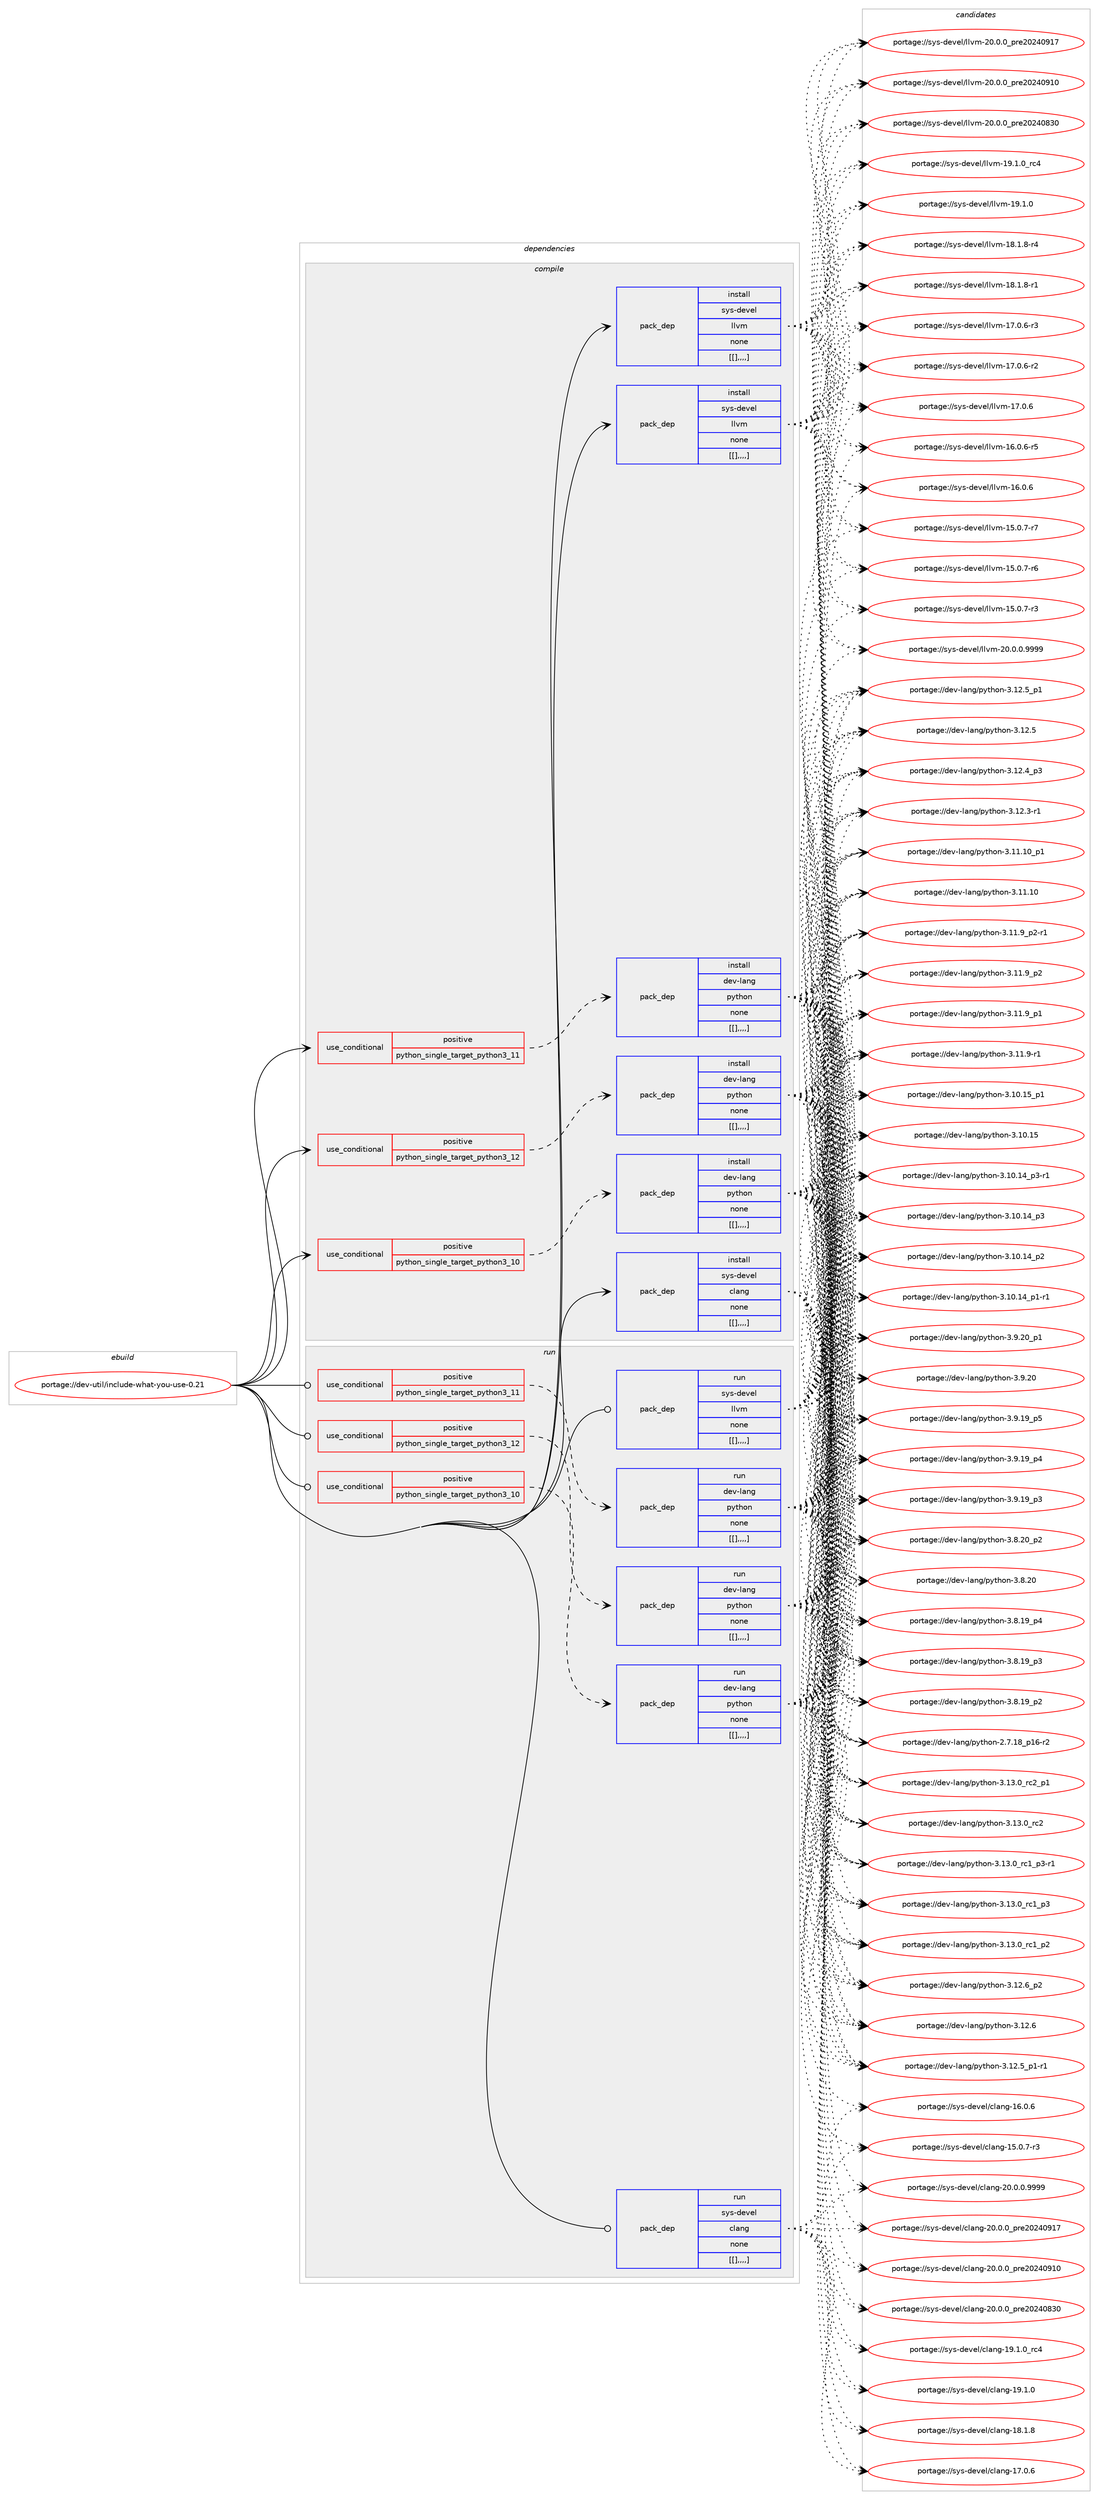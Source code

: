 digraph prolog {

# *************
# Graph options
# *************

newrank=true;
concentrate=true;
compound=true;
graph [rankdir=LR,fontname=Helvetica,fontsize=10,ranksep=1.5];#, ranksep=2.5, nodesep=0.2];
edge  [arrowhead=vee];
node  [fontname=Helvetica,fontsize=10];

# **********
# The ebuild
# **********

subgraph cluster_leftcol {
color=gray;
label=<<i>ebuild</i>>;
id [label="portage://dev-util/include-what-you-use-0.21", color=red, width=4, href="../dev-util/include-what-you-use-0.21.svg"];
}

# ****************
# The dependencies
# ****************

subgraph cluster_midcol {
color=gray;
label=<<i>dependencies</i>>;
subgraph cluster_compile {
fillcolor="#eeeeee";
style=filled;
label=<<i>compile</i>>;
subgraph cond63329 {
dependency220698 [label=<<TABLE BORDER="0" CELLBORDER="1" CELLSPACING="0" CELLPADDING="4"><TR><TD ROWSPAN="3" CELLPADDING="10">use_conditional</TD></TR><TR><TD>positive</TD></TR><TR><TD>python_single_target_python3_10</TD></TR></TABLE>>, shape=none, color=red];
subgraph pack155958 {
dependency220699 [label=<<TABLE BORDER="0" CELLBORDER="1" CELLSPACING="0" CELLPADDING="4" WIDTH="220"><TR><TD ROWSPAN="6" CELLPADDING="30">pack_dep</TD></TR><TR><TD WIDTH="110">install</TD></TR><TR><TD>dev-lang</TD></TR><TR><TD>python</TD></TR><TR><TD>none</TD></TR><TR><TD>[[],,,,]</TD></TR></TABLE>>, shape=none, color=blue];
}
dependency220698:e -> dependency220699:w [weight=20,style="dashed",arrowhead="vee"];
}
id:e -> dependency220698:w [weight=20,style="solid",arrowhead="vee"];
subgraph cond63330 {
dependency220700 [label=<<TABLE BORDER="0" CELLBORDER="1" CELLSPACING="0" CELLPADDING="4"><TR><TD ROWSPAN="3" CELLPADDING="10">use_conditional</TD></TR><TR><TD>positive</TD></TR><TR><TD>python_single_target_python3_11</TD></TR></TABLE>>, shape=none, color=red];
subgraph pack155959 {
dependency220701 [label=<<TABLE BORDER="0" CELLBORDER="1" CELLSPACING="0" CELLPADDING="4" WIDTH="220"><TR><TD ROWSPAN="6" CELLPADDING="30">pack_dep</TD></TR><TR><TD WIDTH="110">install</TD></TR><TR><TD>dev-lang</TD></TR><TR><TD>python</TD></TR><TR><TD>none</TD></TR><TR><TD>[[],,,,]</TD></TR></TABLE>>, shape=none, color=blue];
}
dependency220700:e -> dependency220701:w [weight=20,style="dashed",arrowhead="vee"];
}
id:e -> dependency220700:w [weight=20,style="solid",arrowhead="vee"];
subgraph cond63331 {
dependency220702 [label=<<TABLE BORDER="0" CELLBORDER="1" CELLSPACING="0" CELLPADDING="4"><TR><TD ROWSPAN="3" CELLPADDING="10">use_conditional</TD></TR><TR><TD>positive</TD></TR><TR><TD>python_single_target_python3_12</TD></TR></TABLE>>, shape=none, color=red];
subgraph pack155960 {
dependency220703 [label=<<TABLE BORDER="0" CELLBORDER="1" CELLSPACING="0" CELLPADDING="4" WIDTH="220"><TR><TD ROWSPAN="6" CELLPADDING="30">pack_dep</TD></TR><TR><TD WIDTH="110">install</TD></TR><TR><TD>dev-lang</TD></TR><TR><TD>python</TD></TR><TR><TD>none</TD></TR><TR><TD>[[],,,,]</TD></TR></TABLE>>, shape=none, color=blue];
}
dependency220702:e -> dependency220703:w [weight=20,style="dashed",arrowhead="vee"];
}
id:e -> dependency220702:w [weight=20,style="solid",arrowhead="vee"];
subgraph pack155961 {
dependency220704 [label=<<TABLE BORDER="0" CELLBORDER="1" CELLSPACING="0" CELLPADDING="4" WIDTH="220"><TR><TD ROWSPAN="6" CELLPADDING="30">pack_dep</TD></TR><TR><TD WIDTH="110">install</TD></TR><TR><TD>sys-devel</TD></TR><TR><TD>clang</TD></TR><TR><TD>none</TD></TR><TR><TD>[[],,,,]</TD></TR></TABLE>>, shape=none, color=blue];
}
id:e -> dependency220704:w [weight=20,style="solid",arrowhead="vee"];
subgraph pack155962 {
dependency220705 [label=<<TABLE BORDER="0" CELLBORDER="1" CELLSPACING="0" CELLPADDING="4" WIDTH="220"><TR><TD ROWSPAN="6" CELLPADDING="30">pack_dep</TD></TR><TR><TD WIDTH="110">install</TD></TR><TR><TD>sys-devel</TD></TR><TR><TD>llvm</TD></TR><TR><TD>none</TD></TR><TR><TD>[[],,,,]</TD></TR></TABLE>>, shape=none, color=blue];
}
id:e -> dependency220705:w [weight=20,style="solid",arrowhead="vee"];
subgraph pack155963 {
dependency220706 [label=<<TABLE BORDER="0" CELLBORDER="1" CELLSPACING="0" CELLPADDING="4" WIDTH="220"><TR><TD ROWSPAN="6" CELLPADDING="30">pack_dep</TD></TR><TR><TD WIDTH="110">install</TD></TR><TR><TD>sys-devel</TD></TR><TR><TD>llvm</TD></TR><TR><TD>none</TD></TR><TR><TD>[[],,,,]</TD></TR></TABLE>>, shape=none, color=blue];
}
id:e -> dependency220706:w [weight=20,style="solid",arrowhead="vee"];
}
subgraph cluster_compileandrun {
fillcolor="#eeeeee";
style=filled;
label=<<i>compile and run</i>>;
}
subgraph cluster_run {
fillcolor="#eeeeee";
style=filled;
label=<<i>run</i>>;
subgraph cond63332 {
dependency220707 [label=<<TABLE BORDER="0" CELLBORDER="1" CELLSPACING="0" CELLPADDING="4"><TR><TD ROWSPAN="3" CELLPADDING="10">use_conditional</TD></TR><TR><TD>positive</TD></TR><TR><TD>python_single_target_python3_10</TD></TR></TABLE>>, shape=none, color=red];
subgraph pack155964 {
dependency220708 [label=<<TABLE BORDER="0" CELLBORDER="1" CELLSPACING="0" CELLPADDING="4" WIDTH="220"><TR><TD ROWSPAN="6" CELLPADDING="30">pack_dep</TD></TR><TR><TD WIDTH="110">run</TD></TR><TR><TD>dev-lang</TD></TR><TR><TD>python</TD></TR><TR><TD>none</TD></TR><TR><TD>[[],,,,]</TD></TR></TABLE>>, shape=none, color=blue];
}
dependency220707:e -> dependency220708:w [weight=20,style="dashed",arrowhead="vee"];
}
id:e -> dependency220707:w [weight=20,style="solid",arrowhead="odot"];
subgraph cond63333 {
dependency220709 [label=<<TABLE BORDER="0" CELLBORDER="1" CELLSPACING="0" CELLPADDING="4"><TR><TD ROWSPAN="3" CELLPADDING="10">use_conditional</TD></TR><TR><TD>positive</TD></TR><TR><TD>python_single_target_python3_11</TD></TR></TABLE>>, shape=none, color=red];
subgraph pack155965 {
dependency220710 [label=<<TABLE BORDER="0" CELLBORDER="1" CELLSPACING="0" CELLPADDING="4" WIDTH="220"><TR><TD ROWSPAN="6" CELLPADDING="30">pack_dep</TD></TR><TR><TD WIDTH="110">run</TD></TR><TR><TD>dev-lang</TD></TR><TR><TD>python</TD></TR><TR><TD>none</TD></TR><TR><TD>[[],,,,]</TD></TR></TABLE>>, shape=none, color=blue];
}
dependency220709:e -> dependency220710:w [weight=20,style="dashed",arrowhead="vee"];
}
id:e -> dependency220709:w [weight=20,style="solid",arrowhead="odot"];
subgraph cond63334 {
dependency220711 [label=<<TABLE BORDER="0" CELLBORDER="1" CELLSPACING="0" CELLPADDING="4"><TR><TD ROWSPAN="3" CELLPADDING="10">use_conditional</TD></TR><TR><TD>positive</TD></TR><TR><TD>python_single_target_python3_12</TD></TR></TABLE>>, shape=none, color=red];
subgraph pack155966 {
dependency220712 [label=<<TABLE BORDER="0" CELLBORDER="1" CELLSPACING="0" CELLPADDING="4" WIDTH="220"><TR><TD ROWSPAN="6" CELLPADDING="30">pack_dep</TD></TR><TR><TD WIDTH="110">run</TD></TR><TR><TD>dev-lang</TD></TR><TR><TD>python</TD></TR><TR><TD>none</TD></TR><TR><TD>[[],,,,]</TD></TR></TABLE>>, shape=none, color=blue];
}
dependency220711:e -> dependency220712:w [weight=20,style="dashed",arrowhead="vee"];
}
id:e -> dependency220711:w [weight=20,style="solid",arrowhead="odot"];
subgraph pack155967 {
dependency220713 [label=<<TABLE BORDER="0" CELLBORDER="1" CELLSPACING="0" CELLPADDING="4" WIDTH="220"><TR><TD ROWSPAN="6" CELLPADDING="30">pack_dep</TD></TR><TR><TD WIDTH="110">run</TD></TR><TR><TD>sys-devel</TD></TR><TR><TD>clang</TD></TR><TR><TD>none</TD></TR><TR><TD>[[],,,,]</TD></TR></TABLE>>, shape=none, color=blue];
}
id:e -> dependency220713:w [weight=20,style="solid",arrowhead="odot"];
subgraph pack155968 {
dependency220714 [label=<<TABLE BORDER="0" CELLBORDER="1" CELLSPACING="0" CELLPADDING="4" WIDTH="220"><TR><TD ROWSPAN="6" CELLPADDING="30">pack_dep</TD></TR><TR><TD WIDTH="110">run</TD></TR><TR><TD>sys-devel</TD></TR><TR><TD>llvm</TD></TR><TR><TD>none</TD></TR><TR><TD>[[],,,,]</TD></TR></TABLE>>, shape=none, color=blue];
}
id:e -> dependency220714:w [weight=20,style="solid",arrowhead="odot"];
}
}

# **************
# The candidates
# **************

subgraph cluster_choices {
rank=same;
color=gray;
label=<<i>candidates</i>>;

subgraph choice155958 {
color=black;
nodesep=1;
choice100101118451089711010347112121116104111110455146495146489511499509511249 [label="portage://dev-lang/python-3.13.0_rc2_p1", color=red, width=4,href="../dev-lang/python-3.13.0_rc2_p1.svg"];
choice10010111845108971101034711212111610411111045514649514648951149950 [label="portage://dev-lang/python-3.13.0_rc2", color=red, width=4,href="../dev-lang/python-3.13.0_rc2.svg"];
choice1001011184510897110103471121211161041111104551464951464895114994995112514511449 [label="portage://dev-lang/python-3.13.0_rc1_p3-r1", color=red, width=4,href="../dev-lang/python-3.13.0_rc1_p3-r1.svg"];
choice100101118451089711010347112121116104111110455146495146489511499499511251 [label="portage://dev-lang/python-3.13.0_rc1_p3", color=red, width=4,href="../dev-lang/python-3.13.0_rc1_p3.svg"];
choice100101118451089711010347112121116104111110455146495146489511499499511250 [label="portage://dev-lang/python-3.13.0_rc1_p2", color=red, width=4,href="../dev-lang/python-3.13.0_rc1_p2.svg"];
choice100101118451089711010347112121116104111110455146495046549511250 [label="portage://dev-lang/python-3.12.6_p2", color=red, width=4,href="../dev-lang/python-3.12.6_p2.svg"];
choice10010111845108971101034711212111610411111045514649504654 [label="portage://dev-lang/python-3.12.6", color=red, width=4,href="../dev-lang/python-3.12.6.svg"];
choice1001011184510897110103471121211161041111104551464950465395112494511449 [label="portage://dev-lang/python-3.12.5_p1-r1", color=red, width=4,href="../dev-lang/python-3.12.5_p1-r1.svg"];
choice100101118451089711010347112121116104111110455146495046539511249 [label="portage://dev-lang/python-3.12.5_p1", color=red, width=4,href="../dev-lang/python-3.12.5_p1.svg"];
choice10010111845108971101034711212111610411111045514649504653 [label="portage://dev-lang/python-3.12.5", color=red, width=4,href="../dev-lang/python-3.12.5.svg"];
choice100101118451089711010347112121116104111110455146495046529511251 [label="portage://dev-lang/python-3.12.4_p3", color=red, width=4,href="../dev-lang/python-3.12.4_p3.svg"];
choice100101118451089711010347112121116104111110455146495046514511449 [label="portage://dev-lang/python-3.12.3-r1", color=red, width=4,href="../dev-lang/python-3.12.3-r1.svg"];
choice10010111845108971101034711212111610411111045514649494649489511249 [label="portage://dev-lang/python-3.11.10_p1", color=red, width=4,href="../dev-lang/python-3.11.10_p1.svg"];
choice1001011184510897110103471121211161041111104551464949464948 [label="portage://dev-lang/python-3.11.10", color=red, width=4,href="../dev-lang/python-3.11.10.svg"];
choice1001011184510897110103471121211161041111104551464949465795112504511449 [label="portage://dev-lang/python-3.11.9_p2-r1", color=red, width=4,href="../dev-lang/python-3.11.9_p2-r1.svg"];
choice100101118451089711010347112121116104111110455146494946579511250 [label="portage://dev-lang/python-3.11.9_p2", color=red, width=4,href="../dev-lang/python-3.11.9_p2.svg"];
choice100101118451089711010347112121116104111110455146494946579511249 [label="portage://dev-lang/python-3.11.9_p1", color=red, width=4,href="../dev-lang/python-3.11.9_p1.svg"];
choice100101118451089711010347112121116104111110455146494946574511449 [label="portage://dev-lang/python-3.11.9-r1", color=red, width=4,href="../dev-lang/python-3.11.9-r1.svg"];
choice10010111845108971101034711212111610411111045514649484649539511249 [label="portage://dev-lang/python-3.10.15_p1", color=red, width=4,href="../dev-lang/python-3.10.15_p1.svg"];
choice1001011184510897110103471121211161041111104551464948464953 [label="portage://dev-lang/python-3.10.15", color=red, width=4,href="../dev-lang/python-3.10.15.svg"];
choice100101118451089711010347112121116104111110455146494846495295112514511449 [label="portage://dev-lang/python-3.10.14_p3-r1", color=red, width=4,href="../dev-lang/python-3.10.14_p3-r1.svg"];
choice10010111845108971101034711212111610411111045514649484649529511251 [label="portage://dev-lang/python-3.10.14_p3", color=red, width=4,href="../dev-lang/python-3.10.14_p3.svg"];
choice10010111845108971101034711212111610411111045514649484649529511250 [label="portage://dev-lang/python-3.10.14_p2", color=red, width=4,href="../dev-lang/python-3.10.14_p2.svg"];
choice100101118451089711010347112121116104111110455146494846495295112494511449 [label="portage://dev-lang/python-3.10.14_p1-r1", color=red, width=4,href="../dev-lang/python-3.10.14_p1-r1.svg"];
choice100101118451089711010347112121116104111110455146574650489511249 [label="portage://dev-lang/python-3.9.20_p1", color=red, width=4,href="../dev-lang/python-3.9.20_p1.svg"];
choice10010111845108971101034711212111610411111045514657465048 [label="portage://dev-lang/python-3.9.20", color=red, width=4,href="../dev-lang/python-3.9.20.svg"];
choice100101118451089711010347112121116104111110455146574649579511253 [label="portage://dev-lang/python-3.9.19_p5", color=red, width=4,href="../dev-lang/python-3.9.19_p5.svg"];
choice100101118451089711010347112121116104111110455146574649579511252 [label="portage://dev-lang/python-3.9.19_p4", color=red, width=4,href="../dev-lang/python-3.9.19_p4.svg"];
choice100101118451089711010347112121116104111110455146574649579511251 [label="portage://dev-lang/python-3.9.19_p3", color=red, width=4,href="../dev-lang/python-3.9.19_p3.svg"];
choice100101118451089711010347112121116104111110455146564650489511250 [label="portage://dev-lang/python-3.8.20_p2", color=red, width=4,href="../dev-lang/python-3.8.20_p2.svg"];
choice10010111845108971101034711212111610411111045514656465048 [label="portage://dev-lang/python-3.8.20", color=red, width=4,href="../dev-lang/python-3.8.20.svg"];
choice100101118451089711010347112121116104111110455146564649579511252 [label="portage://dev-lang/python-3.8.19_p4", color=red, width=4,href="../dev-lang/python-3.8.19_p4.svg"];
choice100101118451089711010347112121116104111110455146564649579511251 [label="portage://dev-lang/python-3.8.19_p3", color=red, width=4,href="../dev-lang/python-3.8.19_p3.svg"];
choice100101118451089711010347112121116104111110455146564649579511250 [label="portage://dev-lang/python-3.8.19_p2", color=red, width=4,href="../dev-lang/python-3.8.19_p2.svg"];
choice100101118451089711010347112121116104111110455046554649569511249544511450 [label="portage://dev-lang/python-2.7.18_p16-r2", color=red, width=4,href="../dev-lang/python-2.7.18_p16-r2.svg"];
dependency220699:e -> choice100101118451089711010347112121116104111110455146495146489511499509511249:w [style=dotted,weight="100"];
dependency220699:e -> choice10010111845108971101034711212111610411111045514649514648951149950:w [style=dotted,weight="100"];
dependency220699:e -> choice1001011184510897110103471121211161041111104551464951464895114994995112514511449:w [style=dotted,weight="100"];
dependency220699:e -> choice100101118451089711010347112121116104111110455146495146489511499499511251:w [style=dotted,weight="100"];
dependency220699:e -> choice100101118451089711010347112121116104111110455146495146489511499499511250:w [style=dotted,weight="100"];
dependency220699:e -> choice100101118451089711010347112121116104111110455146495046549511250:w [style=dotted,weight="100"];
dependency220699:e -> choice10010111845108971101034711212111610411111045514649504654:w [style=dotted,weight="100"];
dependency220699:e -> choice1001011184510897110103471121211161041111104551464950465395112494511449:w [style=dotted,weight="100"];
dependency220699:e -> choice100101118451089711010347112121116104111110455146495046539511249:w [style=dotted,weight="100"];
dependency220699:e -> choice10010111845108971101034711212111610411111045514649504653:w [style=dotted,weight="100"];
dependency220699:e -> choice100101118451089711010347112121116104111110455146495046529511251:w [style=dotted,weight="100"];
dependency220699:e -> choice100101118451089711010347112121116104111110455146495046514511449:w [style=dotted,weight="100"];
dependency220699:e -> choice10010111845108971101034711212111610411111045514649494649489511249:w [style=dotted,weight="100"];
dependency220699:e -> choice1001011184510897110103471121211161041111104551464949464948:w [style=dotted,weight="100"];
dependency220699:e -> choice1001011184510897110103471121211161041111104551464949465795112504511449:w [style=dotted,weight="100"];
dependency220699:e -> choice100101118451089711010347112121116104111110455146494946579511250:w [style=dotted,weight="100"];
dependency220699:e -> choice100101118451089711010347112121116104111110455146494946579511249:w [style=dotted,weight="100"];
dependency220699:e -> choice100101118451089711010347112121116104111110455146494946574511449:w [style=dotted,weight="100"];
dependency220699:e -> choice10010111845108971101034711212111610411111045514649484649539511249:w [style=dotted,weight="100"];
dependency220699:e -> choice1001011184510897110103471121211161041111104551464948464953:w [style=dotted,weight="100"];
dependency220699:e -> choice100101118451089711010347112121116104111110455146494846495295112514511449:w [style=dotted,weight="100"];
dependency220699:e -> choice10010111845108971101034711212111610411111045514649484649529511251:w [style=dotted,weight="100"];
dependency220699:e -> choice10010111845108971101034711212111610411111045514649484649529511250:w [style=dotted,weight="100"];
dependency220699:e -> choice100101118451089711010347112121116104111110455146494846495295112494511449:w [style=dotted,weight="100"];
dependency220699:e -> choice100101118451089711010347112121116104111110455146574650489511249:w [style=dotted,weight="100"];
dependency220699:e -> choice10010111845108971101034711212111610411111045514657465048:w [style=dotted,weight="100"];
dependency220699:e -> choice100101118451089711010347112121116104111110455146574649579511253:w [style=dotted,weight="100"];
dependency220699:e -> choice100101118451089711010347112121116104111110455146574649579511252:w [style=dotted,weight="100"];
dependency220699:e -> choice100101118451089711010347112121116104111110455146574649579511251:w [style=dotted,weight="100"];
dependency220699:e -> choice100101118451089711010347112121116104111110455146564650489511250:w [style=dotted,weight="100"];
dependency220699:e -> choice10010111845108971101034711212111610411111045514656465048:w [style=dotted,weight="100"];
dependency220699:e -> choice100101118451089711010347112121116104111110455146564649579511252:w [style=dotted,weight="100"];
dependency220699:e -> choice100101118451089711010347112121116104111110455146564649579511251:w [style=dotted,weight="100"];
dependency220699:e -> choice100101118451089711010347112121116104111110455146564649579511250:w [style=dotted,weight="100"];
dependency220699:e -> choice100101118451089711010347112121116104111110455046554649569511249544511450:w [style=dotted,weight="100"];
}
subgraph choice155959 {
color=black;
nodesep=1;
choice100101118451089711010347112121116104111110455146495146489511499509511249 [label="portage://dev-lang/python-3.13.0_rc2_p1", color=red, width=4,href="../dev-lang/python-3.13.0_rc2_p1.svg"];
choice10010111845108971101034711212111610411111045514649514648951149950 [label="portage://dev-lang/python-3.13.0_rc2", color=red, width=4,href="../dev-lang/python-3.13.0_rc2.svg"];
choice1001011184510897110103471121211161041111104551464951464895114994995112514511449 [label="portage://dev-lang/python-3.13.0_rc1_p3-r1", color=red, width=4,href="../dev-lang/python-3.13.0_rc1_p3-r1.svg"];
choice100101118451089711010347112121116104111110455146495146489511499499511251 [label="portage://dev-lang/python-3.13.0_rc1_p3", color=red, width=4,href="../dev-lang/python-3.13.0_rc1_p3.svg"];
choice100101118451089711010347112121116104111110455146495146489511499499511250 [label="portage://dev-lang/python-3.13.0_rc1_p2", color=red, width=4,href="../dev-lang/python-3.13.0_rc1_p2.svg"];
choice100101118451089711010347112121116104111110455146495046549511250 [label="portage://dev-lang/python-3.12.6_p2", color=red, width=4,href="../dev-lang/python-3.12.6_p2.svg"];
choice10010111845108971101034711212111610411111045514649504654 [label="portage://dev-lang/python-3.12.6", color=red, width=4,href="../dev-lang/python-3.12.6.svg"];
choice1001011184510897110103471121211161041111104551464950465395112494511449 [label="portage://dev-lang/python-3.12.5_p1-r1", color=red, width=4,href="../dev-lang/python-3.12.5_p1-r1.svg"];
choice100101118451089711010347112121116104111110455146495046539511249 [label="portage://dev-lang/python-3.12.5_p1", color=red, width=4,href="../dev-lang/python-3.12.5_p1.svg"];
choice10010111845108971101034711212111610411111045514649504653 [label="portage://dev-lang/python-3.12.5", color=red, width=4,href="../dev-lang/python-3.12.5.svg"];
choice100101118451089711010347112121116104111110455146495046529511251 [label="portage://dev-lang/python-3.12.4_p3", color=red, width=4,href="../dev-lang/python-3.12.4_p3.svg"];
choice100101118451089711010347112121116104111110455146495046514511449 [label="portage://dev-lang/python-3.12.3-r1", color=red, width=4,href="../dev-lang/python-3.12.3-r1.svg"];
choice10010111845108971101034711212111610411111045514649494649489511249 [label="portage://dev-lang/python-3.11.10_p1", color=red, width=4,href="../dev-lang/python-3.11.10_p1.svg"];
choice1001011184510897110103471121211161041111104551464949464948 [label="portage://dev-lang/python-3.11.10", color=red, width=4,href="../dev-lang/python-3.11.10.svg"];
choice1001011184510897110103471121211161041111104551464949465795112504511449 [label="portage://dev-lang/python-3.11.9_p2-r1", color=red, width=4,href="../dev-lang/python-3.11.9_p2-r1.svg"];
choice100101118451089711010347112121116104111110455146494946579511250 [label="portage://dev-lang/python-3.11.9_p2", color=red, width=4,href="../dev-lang/python-3.11.9_p2.svg"];
choice100101118451089711010347112121116104111110455146494946579511249 [label="portage://dev-lang/python-3.11.9_p1", color=red, width=4,href="../dev-lang/python-3.11.9_p1.svg"];
choice100101118451089711010347112121116104111110455146494946574511449 [label="portage://dev-lang/python-3.11.9-r1", color=red, width=4,href="../dev-lang/python-3.11.9-r1.svg"];
choice10010111845108971101034711212111610411111045514649484649539511249 [label="portage://dev-lang/python-3.10.15_p1", color=red, width=4,href="../dev-lang/python-3.10.15_p1.svg"];
choice1001011184510897110103471121211161041111104551464948464953 [label="portage://dev-lang/python-3.10.15", color=red, width=4,href="../dev-lang/python-3.10.15.svg"];
choice100101118451089711010347112121116104111110455146494846495295112514511449 [label="portage://dev-lang/python-3.10.14_p3-r1", color=red, width=4,href="../dev-lang/python-3.10.14_p3-r1.svg"];
choice10010111845108971101034711212111610411111045514649484649529511251 [label="portage://dev-lang/python-3.10.14_p3", color=red, width=4,href="../dev-lang/python-3.10.14_p3.svg"];
choice10010111845108971101034711212111610411111045514649484649529511250 [label="portage://dev-lang/python-3.10.14_p2", color=red, width=4,href="../dev-lang/python-3.10.14_p2.svg"];
choice100101118451089711010347112121116104111110455146494846495295112494511449 [label="portage://dev-lang/python-3.10.14_p1-r1", color=red, width=4,href="../dev-lang/python-3.10.14_p1-r1.svg"];
choice100101118451089711010347112121116104111110455146574650489511249 [label="portage://dev-lang/python-3.9.20_p1", color=red, width=4,href="../dev-lang/python-3.9.20_p1.svg"];
choice10010111845108971101034711212111610411111045514657465048 [label="portage://dev-lang/python-3.9.20", color=red, width=4,href="../dev-lang/python-3.9.20.svg"];
choice100101118451089711010347112121116104111110455146574649579511253 [label="portage://dev-lang/python-3.9.19_p5", color=red, width=4,href="../dev-lang/python-3.9.19_p5.svg"];
choice100101118451089711010347112121116104111110455146574649579511252 [label="portage://dev-lang/python-3.9.19_p4", color=red, width=4,href="../dev-lang/python-3.9.19_p4.svg"];
choice100101118451089711010347112121116104111110455146574649579511251 [label="portage://dev-lang/python-3.9.19_p3", color=red, width=4,href="../dev-lang/python-3.9.19_p3.svg"];
choice100101118451089711010347112121116104111110455146564650489511250 [label="portage://dev-lang/python-3.8.20_p2", color=red, width=4,href="../dev-lang/python-3.8.20_p2.svg"];
choice10010111845108971101034711212111610411111045514656465048 [label="portage://dev-lang/python-3.8.20", color=red, width=4,href="../dev-lang/python-3.8.20.svg"];
choice100101118451089711010347112121116104111110455146564649579511252 [label="portage://dev-lang/python-3.8.19_p4", color=red, width=4,href="../dev-lang/python-3.8.19_p4.svg"];
choice100101118451089711010347112121116104111110455146564649579511251 [label="portage://dev-lang/python-3.8.19_p3", color=red, width=4,href="../dev-lang/python-3.8.19_p3.svg"];
choice100101118451089711010347112121116104111110455146564649579511250 [label="portage://dev-lang/python-3.8.19_p2", color=red, width=4,href="../dev-lang/python-3.8.19_p2.svg"];
choice100101118451089711010347112121116104111110455046554649569511249544511450 [label="portage://dev-lang/python-2.7.18_p16-r2", color=red, width=4,href="../dev-lang/python-2.7.18_p16-r2.svg"];
dependency220701:e -> choice100101118451089711010347112121116104111110455146495146489511499509511249:w [style=dotted,weight="100"];
dependency220701:e -> choice10010111845108971101034711212111610411111045514649514648951149950:w [style=dotted,weight="100"];
dependency220701:e -> choice1001011184510897110103471121211161041111104551464951464895114994995112514511449:w [style=dotted,weight="100"];
dependency220701:e -> choice100101118451089711010347112121116104111110455146495146489511499499511251:w [style=dotted,weight="100"];
dependency220701:e -> choice100101118451089711010347112121116104111110455146495146489511499499511250:w [style=dotted,weight="100"];
dependency220701:e -> choice100101118451089711010347112121116104111110455146495046549511250:w [style=dotted,weight="100"];
dependency220701:e -> choice10010111845108971101034711212111610411111045514649504654:w [style=dotted,weight="100"];
dependency220701:e -> choice1001011184510897110103471121211161041111104551464950465395112494511449:w [style=dotted,weight="100"];
dependency220701:e -> choice100101118451089711010347112121116104111110455146495046539511249:w [style=dotted,weight="100"];
dependency220701:e -> choice10010111845108971101034711212111610411111045514649504653:w [style=dotted,weight="100"];
dependency220701:e -> choice100101118451089711010347112121116104111110455146495046529511251:w [style=dotted,weight="100"];
dependency220701:e -> choice100101118451089711010347112121116104111110455146495046514511449:w [style=dotted,weight="100"];
dependency220701:e -> choice10010111845108971101034711212111610411111045514649494649489511249:w [style=dotted,weight="100"];
dependency220701:e -> choice1001011184510897110103471121211161041111104551464949464948:w [style=dotted,weight="100"];
dependency220701:e -> choice1001011184510897110103471121211161041111104551464949465795112504511449:w [style=dotted,weight="100"];
dependency220701:e -> choice100101118451089711010347112121116104111110455146494946579511250:w [style=dotted,weight="100"];
dependency220701:e -> choice100101118451089711010347112121116104111110455146494946579511249:w [style=dotted,weight="100"];
dependency220701:e -> choice100101118451089711010347112121116104111110455146494946574511449:w [style=dotted,weight="100"];
dependency220701:e -> choice10010111845108971101034711212111610411111045514649484649539511249:w [style=dotted,weight="100"];
dependency220701:e -> choice1001011184510897110103471121211161041111104551464948464953:w [style=dotted,weight="100"];
dependency220701:e -> choice100101118451089711010347112121116104111110455146494846495295112514511449:w [style=dotted,weight="100"];
dependency220701:e -> choice10010111845108971101034711212111610411111045514649484649529511251:w [style=dotted,weight="100"];
dependency220701:e -> choice10010111845108971101034711212111610411111045514649484649529511250:w [style=dotted,weight="100"];
dependency220701:e -> choice100101118451089711010347112121116104111110455146494846495295112494511449:w [style=dotted,weight="100"];
dependency220701:e -> choice100101118451089711010347112121116104111110455146574650489511249:w [style=dotted,weight="100"];
dependency220701:e -> choice10010111845108971101034711212111610411111045514657465048:w [style=dotted,weight="100"];
dependency220701:e -> choice100101118451089711010347112121116104111110455146574649579511253:w [style=dotted,weight="100"];
dependency220701:e -> choice100101118451089711010347112121116104111110455146574649579511252:w [style=dotted,weight="100"];
dependency220701:e -> choice100101118451089711010347112121116104111110455146574649579511251:w [style=dotted,weight="100"];
dependency220701:e -> choice100101118451089711010347112121116104111110455146564650489511250:w [style=dotted,weight="100"];
dependency220701:e -> choice10010111845108971101034711212111610411111045514656465048:w [style=dotted,weight="100"];
dependency220701:e -> choice100101118451089711010347112121116104111110455146564649579511252:w [style=dotted,weight="100"];
dependency220701:e -> choice100101118451089711010347112121116104111110455146564649579511251:w [style=dotted,weight="100"];
dependency220701:e -> choice100101118451089711010347112121116104111110455146564649579511250:w [style=dotted,weight="100"];
dependency220701:e -> choice100101118451089711010347112121116104111110455046554649569511249544511450:w [style=dotted,weight="100"];
}
subgraph choice155960 {
color=black;
nodesep=1;
choice100101118451089711010347112121116104111110455146495146489511499509511249 [label="portage://dev-lang/python-3.13.0_rc2_p1", color=red, width=4,href="../dev-lang/python-3.13.0_rc2_p1.svg"];
choice10010111845108971101034711212111610411111045514649514648951149950 [label="portage://dev-lang/python-3.13.0_rc2", color=red, width=4,href="../dev-lang/python-3.13.0_rc2.svg"];
choice1001011184510897110103471121211161041111104551464951464895114994995112514511449 [label="portage://dev-lang/python-3.13.0_rc1_p3-r1", color=red, width=4,href="../dev-lang/python-3.13.0_rc1_p3-r1.svg"];
choice100101118451089711010347112121116104111110455146495146489511499499511251 [label="portage://dev-lang/python-3.13.0_rc1_p3", color=red, width=4,href="../dev-lang/python-3.13.0_rc1_p3.svg"];
choice100101118451089711010347112121116104111110455146495146489511499499511250 [label="portage://dev-lang/python-3.13.0_rc1_p2", color=red, width=4,href="../dev-lang/python-3.13.0_rc1_p2.svg"];
choice100101118451089711010347112121116104111110455146495046549511250 [label="portage://dev-lang/python-3.12.6_p2", color=red, width=4,href="../dev-lang/python-3.12.6_p2.svg"];
choice10010111845108971101034711212111610411111045514649504654 [label="portage://dev-lang/python-3.12.6", color=red, width=4,href="../dev-lang/python-3.12.6.svg"];
choice1001011184510897110103471121211161041111104551464950465395112494511449 [label="portage://dev-lang/python-3.12.5_p1-r1", color=red, width=4,href="../dev-lang/python-3.12.5_p1-r1.svg"];
choice100101118451089711010347112121116104111110455146495046539511249 [label="portage://dev-lang/python-3.12.5_p1", color=red, width=4,href="../dev-lang/python-3.12.5_p1.svg"];
choice10010111845108971101034711212111610411111045514649504653 [label="portage://dev-lang/python-3.12.5", color=red, width=4,href="../dev-lang/python-3.12.5.svg"];
choice100101118451089711010347112121116104111110455146495046529511251 [label="portage://dev-lang/python-3.12.4_p3", color=red, width=4,href="../dev-lang/python-3.12.4_p3.svg"];
choice100101118451089711010347112121116104111110455146495046514511449 [label="portage://dev-lang/python-3.12.3-r1", color=red, width=4,href="../dev-lang/python-3.12.3-r1.svg"];
choice10010111845108971101034711212111610411111045514649494649489511249 [label="portage://dev-lang/python-3.11.10_p1", color=red, width=4,href="../dev-lang/python-3.11.10_p1.svg"];
choice1001011184510897110103471121211161041111104551464949464948 [label="portage://dev-lang/python-3.11.10", color=red, width=4,href="../dev-lang/python-3.11.10.svg"];
choice1001011184510897110103471121211161041111104551464949465795112504511449 [label="portage://dev-lang/python-3.11.9_p2-r1", color=red, width=4,href="../dev-lang/python-3.11.9_p2-r1.svg"];
choice100101118451089711010347112121116104111110455146494946579511250 [label="portage://dev-lang/python-3.11.9_p2", color=red, width=4,href="../dev-lang/python-3.11.9_p2.svg"];
choice100101118451089711010347112121116104111110455146494946579511249 [label="portage://dev-lang/python-3.11.9_p1", color=red, width=4,href="../dev-lang/python-3.11.9_p1.svg"];
choice100101118451089711010347112121116104111110455146494946574511449 [label="portage://dev-lang/python-3.11.9-r1", color=red, width=4,href="../dev-lang/python-3.11.9-r1.svg"];
choice10010111845108971101034711212111610411111045514649484649539511249 [label="portage://dev-lang/python-3.10.15_p1", color=red, width=4,href="../dev-lang/python-3.10.15_p1.svg"];
choice1001011184510897110103471121211161041111104551464948464953 [label="portage://dev-lang/python-3.10.15", color=red, width=4,href="../dev-lang/python-3.10.15.svg"];
choice100101118451089711010347112121116104111110455146494846495295112514511449 [label="portage://dev-lang/python-3.10.14_p3-r1", color=red, width=4,href="../dev-lang/python-3.10.14_p3-r1.svg"];
choice10010111845108971101034711212111610411111045514649484649529511251 [label="portage://dev-lang/python-3.10.14_p3", color=red, width=4,href="../dev-lang/python-3.10.14_p3.svg"];
choice10010111845108971101034711212111610411111045514649484649529511250 [label="portage://dev-lang/python-3.10.14_p2", color=red, width=4,href="../dev-lang/python-3.10.14_p2.svg"];
choice100101118451089711010347112121116104111110455146494846495295112494511449 [label="portage://dev-lang/python-3.10.14_p1-r1", color=red, width=4,href="../dev-lang/python-3.10.14_p1-r1.svg"];
choice100101118451089711010347112121116104111110455146574650489511249 [label="portage://dev-lang/python-3.9.20_p1", color=red, width=4,href="../dev-lang/python-3.9.20_p1.svg"];
choice10010111845108971101034711212111610411111045514657465048 [label="portage://dev-lang/python-3.9.20", color=red, width=4,href="../dev-lang/python-3.9.20.svg"];
choice100101118451089711010347112121116104111110455146574649579511253 [label="portage://dev-lang/python-3.9.19_p5", color=red, width=4,href="../dev-lang/python-3.9.19_p5.svg"];
choice100101118451089711010347112121116104111110455146574649579511252 [label="portage://dev-lang/python-3.9.19_p4", color=red, width=4,href="../dev-lang/python-3.9.19_p4.svg"];
choice100101118451089711010347112121116104111110455146574649579511251 [label="portage://dev-lang/python-3.9.19_p3", color=red, width=4,href="../dev-lang/python-3.9.19_p3.svg"];
choice100101118451089711010347112121116104111110455146564650489511250 [label="portage://dev-lang/python-3.8.20_p2", color=red, width=4,href="../dev-lang/python-3.8.20_p2.svg"];
choice10010111845108971101034711212111610411111045514656465048 [label="portage://dev-lang/python-3.8.20", color=red, width=4,href="../dev-lang/python-3.8.20.svg"];
choice100101118451089711010347112121116104111110455146564649579511252 [label="portage://dev-lang/python-3.8.19_p4", color=red, width=4,href="../dev-lang/python-3.8.19_p4.svg"];
choice100101118451089711010347112121116104111110455146564649579511251 [label="portage://dev-lang/python-3.8.19_p3", color=red, width=4,href="../dev-lang/python-3.8.19_p3.svg"];
choice100101118451089711010347112121116104111110455146564649579511250 [label="portage://dev-lang/python-3.8.19_p2", color=red, width=4,href="../dev-lang/python-3.8.19_p2.svg"];
choice100101118451089711010347112121116104111110455046554649569511249544511450 [label="portage://dev-lang/python-2.7.18_p16-r2", color=red, width=4,href="../dev-lang/python-2.7.18_p16-r2.svg"];
dependency220703:e -> choice100101118451089711010347112121116104111110455146495146489511499509511249:w [style=dotted,weight="100"];
dependency220703:e -> choice10010111845108971101034711212111610411111045514649514648951149950:w [style=dotted,weight="100"];
dependency220703:e -> choice1001011184510897110103471121211161041111104551464951464895114994995112514511449:w [style=dotted,weight="100"];
dependency220703:e -> choice100101118451089711010347112121116104111110455146495146489511499499511251:w [style=dotted,weight="100"];
dependency220703:e -> choice100101118451089711010347112121116104111110455146495146489511499499511250:w [style=dotted,weight="100"];
dependency220703:e -> choice100101118451089711010347112121116104111110455146495046549511250:w [style=dotted,weight="100"];
dependency220703:e -> choice10010111845108971101034711212111610411111045514649504654:w [style=dotted,weight="100"];
dependency220703:e -> choice1001011184510897110103471121211161041111104551464950465395112494511449:w [style=dotted,weight="100"];
dependency220703:e -> choice100101118451089711010347112121116104111110455146495046539511249:w [style=dotted,weight="100"];
dependency220703:e -> choice10010111845108971101034711212111610411111045514649504653:w [style=dotted,weight="100"];
dependency220703:e -> choice100101118451089711010347112121116104111110455146495046529511251:w [style=dotted,weight="100"];
dependency220703:e -> choice100101118451089711010347112121116104111110455146495046514511449:w [style=dotted,weight="100"];
dependency220703:e -> choice10010111845108971101034711212111610411111045514649494649489511249:w [style=dotted,weight="100"];
dependency220703:e -> choice1001011184510897110103471121211161041111104551464949464948:w [style=dotted,weight="100"];
dependency220703:e -> choice1001011184510897110103471121211161041111104551464949465795112504511449:w [style=dotted,weight="100"];
dependency220703:e -> choice100101118451089711010347112121116104111110455146494946579511250:w [style=dotted,weight="100"];
dependency220703:e -> choice100101118451089711010347112121116104111110455146494946579511249:w [style=dotted,weight="100"];
dependency220703:e -> choice100101118451089711010347112121116104111110455146494946574511449:w [style=dotted,weight="100"];
dependency220703:e -> choice10010111845108971101034711212111610411111045514649484649539511249:w [style=dotted,weight="100"];
dependency220703:e -> choice1001011184510897110103471121211161041111104551464948464953:w [style=dotted,weight="100"];
dependency220703:e -> choice100101118451089711010347112121116104111110455146494846495295112514511449:w [style=dotted,weight="100"];
dependency220703:e -> choice10010111845108971101034711212111610411111045514649484649529511251:w [style=dotted,weight="100"];
dependency220703:e -> choice10010111845108971101034711212111610411111045514649484649529511250:w [style=dotted,weight="100"];
dependency220703:e -> choice100101118451089711010347112121116104111110455146494846495295112494511449:w [style=dotted,weight="100"];
dependency220703:e -> choice100101118451089711010347112121116104111110455146574650489511249:w [style=dotted,weight="100"];
dependency220703:e -> choice10010111845108971101034711212111610411111045514657465048:w [style=dotted,weight="100"];
dependency220703:e -> choice100101118451089711010347112121116104111110455146574649579511253:w [style=dotted,weight="100"];
dependency220703:e -> choice100101118451089711010347112121116104111110455146574649579511252:w [style=dotted,weight="100"];
dependency220703:e -> choice100101118451089711010347112121116104111110455146574649579511251:w [style=dotted,weight="100"];
dependency220703:e -> choice100101118451089711010347112121116104111110455146564650489511250:w [style=dotted,weight="100"];
dependency220703:e -> choice10010111845108971101034711212111610411111045514656465048:w [style=dotted,weight="100"];
dependency220703:e -> choice100101118451089711010347112121116104111110455146564649579511252:w [style=dotted,weight="100"];
dependency220703:e -> choice100101118451089711010347112121116104111110455146564649579511251:w [style=dotted,weight="100"];
dependency220703:e -> choice100101118451089711010347112121116104111110455146564649579511250:w [style=dotted,weight="100"];
dependency220703:e -> choice100101118451089711010347112121116104111110455046554649569511249544511450:w [style=dotted,weight="100"];
}
subgraph choice155961 {
color=black;
nodesep=1;
choice11512111545100101118101108479910897110103455048464846484657575757 [label="portage://sys-devel/clang-20.0.0.9999", color=red, width=4,href="../sys-devel/clang-20.0.0.9999.svg"];
choice1151211154510010111810110847991089711010345504846484648951121141015048505248574955 [label="portage://sys-devel/clang-20.0.0_pre20240917", color=red, width=4,href="../sys-devel/clang-20.0.0_pre20240917.svg"];
choice1151211154510010111810110847991089711010345504846484648951121141015048505248574948 [label="portage://sys-devel/clang-20.0.0_pre20240910", color=red, width=4,href="../sys-devel/clang-20.0.0_pre20240910.svg"];
choice1151211154510010111810110847991089711010345504846484648951121141015048505248565148 [label="portage://sys-devel/clang-20.0.0_pre20240830", color=red, width=4,href="../sys-devel/clang-20.0.0_pre20240830.svg"];
choice1151211154510010111810110847991089711010345495746494648951149952 [label="portage://sys-devel/clang-19.1.0_rc4", color=red, width=4,href="../sys-devel/clang-19.1.0_rc4.svg"];
choice1151211154510010111810110847991089711010345495746494648 [label="portage://sys-devel/clang-19.1.0", color=red, width=4,href="../sys-devel/clang-19.1.0.svg"];
choice1151211154510010111810110847991089711010345495646494656 [label="portage://sys-devel/clang-18.1.8", color=red, width=4,href="../sys-devel/clang-18.1.8.svg"];
choice1151211154510010111810110847991089711010345495546484654 [label="portage://sys-devel/clang-17.0.6", color=red, width=4,href="../sys-devel/clang-17.0.6.svg"];
choice1151211154510010111810110847991089711010345495446484654 [label="portage://sys-devel/clang-16.0.6", color=red, width=4,href="../sys-devel/clang-16.0.6.svg"];
choice11512111545100101118101108479910897110103454953464846554511451 [label="portage://sys-devel/clang-15.0.7-r3", color=red, width=4,href="../sys-devel/clang-15.0.7-r3.svg"];
dependency220704:e -> choice11512111545100101118101108479910897110103455048464846484657575757:w [style=dotted,weight="100"];
dependency220704:e -> choice1151211154510010111810110847991089711010345504846484648951121141015048505248574955:w [style=dotted,weight="100"];
dependency220704:e -> choice1151211154510010111810110847991089711010345504846484648951121141015048505248574948:w [style=dotted,weight="100"];
dependency220704:e -> choice1151211154510010111810110847991089711010345504846484648951121141015048505248565148:w [style=dotted,weight="100"];
dependency220704:e -> choice1151211154510010111810110847991089711010345495746494648951149952:w [style=dotted,weight="100"];
dependency220704:e -> choice1151211154510010111810110847991089711010345495746494648:w [style=dotted,weight="100"];
dependency220704:e -> choice1151211154510010111810110847991089711010345495646494656:w [style=dotted,weight="100"];
dependency220704:e -> choice1151211154510010111810110847991089711010345495546484654:w [style=dotted,weight="100"];
dependency220704:e -> choice1151211154510010111810110847991089711010345495446484654:w [style=dotted,weight="100"];
dependency220704:e -> choice11512111545100101118101108479910897110103454953464846554511451:w [style=dotted,weight="100"];
}
subgraph choice155962 {
color=black;
nodesep=1;
choice1151211154510010111810110847108108118109455048464846484657575757 [label="portage://sys-devel/llvm-20.0.0.9999", color=red, width=4,href="../sys-devel/llvm-20.0.0.9999.svg"];
choice115121115451001011181011084710810811810945504846484648951121141015048505248574955 [label="portage://sys-devel/llvm-20.0.0_pre20240917", color=red, width=4,href="../sys-devel/llvm-20.0.0_pre20240917.svg"];
choice115121115451001011181011084710810811810945504846484648951121141015048505248574948 [label="portage://sys-devel/llvm-20.0.0_pre20240910", color=red, width=4,href="../sys-devel/llvm-20.0.0_pre20240910.svg"];
choice115121115451001011181011084710810811810945504846484648951121141015048505248565148 [label="portage://sys-devel/llvm-20.0.0_pre20240830", color=red, width=4,href="../sys-devel/llvm-20.0.0_pre20240830.svg"];
choice115121115451001011181011084710810811810945495746494648951149952 [label="portage://sys-devel/llvm-19.1.0_rc4", color=red, width=4,href="../sys-devel/llvm-19.1.0_rc4.svg"];
choice115121115451001011181011084710810811810945495746494648 [label="portage://sys-devel/llvm-19.1.0", color=red, width=4,href="../sys-devel/llvm-19.1.0.svg"];
choice1151211154510010111810110847108108118109454956464946564511452 [label="portage://sys-devel/llvm-18.1.8-r4", color=red, width=4,href="../sys-devel/llvm-18.1.8-r4.svg"];
choice1151211154510010111810110847108108118109454956464946564511449 [label="portage://sys-devel/llvm-18.1.8-r1", color=red, width=4,href="../sys-devel/llvm-18.1.8-r1.svg"];
choice1151211154510010111810110847108108118109454955464846544511451 [label="portage://sys-devel/llvm-17.0.6-r3", color=red, width=4,href="../sys-devel/llvm-17.0.6-r3.svg"];
choice1151211154510010111810110847108108118109454955464846544511450 [label="portage://sys-devel/llvm-17.0.6-r2", color=red, width=4,href="../sys-devel/llvm-17.0.6-r2.svg"];
choice115121115451001011181011084710810811810945495546484654 [label="portage://sys-devel/llvm-17.0.6", color=red, width=4,href="../sys-devel/llvm-17.0.6.svg"];
choice1151211154510010111810110847108108118109454954464846544511453 [label="portage://sys-devel/llvm-16.0.6-r5", color=red, width=4,href="../sys-devel/llvm-16.0.6-r5.svg"];
choice115121115451001011181011084710810811810945495446484654 [label="portage://sys-devel/llvm-16.0.6", color=red, width=4,href="../sys-devel/llvm-16.0.6.svg"];
choice1151211154510010111810110847108108118109454953464846554511455 [label="portage://sys-devel/llvm-15.0.7-r7", color=red, width=4,href="../sys-devel/llvm-15.0.7-r7.svg"];
choice1151211154510010111810110847108108118109454953464846554511454 [label="portage://sys-devel/llvm-15.0.7-r6", color=red, width=4,href="../sys-devel/llvm-15.0.7-r6.svg"];
choice1151211154510010111810110847108108118109454953464846554511451 [label="portage://sys-devel/llvm-15.0.7-r3", color=red, width=4,href="../sys-devel/llvm-15.0.7-r3.svg"];
dependency220705:e -> choice1151211154510010111810110847108108118109455048464846484657575757:w [style=dotted,weight="100"];
dependency220705:e -> choice115121115451001011181011084710810811810945504846484648951121141015048505248574955:w [style=dotted,weight="100"];
dependency220705:e -> choice115121115451001011181011084710810811810945504846484648951121141015048505248574948:w [style=dotted,weight="100"];
dependency220705:e -> choice115121115451001011181011084710810811810945504846484648951121141015048505248565148:w [style=dotted,weight="100"];
dependency220705:e -> choice115121115451001011181011084710810811810945495746494648951149952:w [style=dotted,weight="100"];
dependency220705:e -> choice115121115451001011181011084710810811810945495746494648:w [style=dotted,weight="100"];
dependency220705:e -> choice1151211154510010111810110847108108118109454956464946564511452:w [style=dotted,weight="100"];
dependency220705:e -> choice1151211154510010111810110847108108118109454956464946564511449:w [style=dotted,weight="100"];
dependency220705:e -> choice1151211154510010111810110847108108118109454955464846544511451:w [style=dotted,weight="100"];
dependency220705:e -> choice1151211154510010111810110847108108118109454955464846544511450:w [style=dotted,weight="100"];
dependency220705:e -> choice115121115451001011181011084710810811810945495546484654:w [style=dotted,weight="100"];
dependency220705:e -> choice1151211154510010111810110847108108118109454954464846544511453:w [style=dotted,weight="100"];
dependency220705:e -> choice115121115451001011181011084710810811810945495446484654:w [style=dotted,weight="100"];
dependency220705:e -> choice1151211154510010111810110847108108118109454953464846554511455:w [style=dotted,weight="100"];
dependency220705:e -> choice1151211154510010111810110847108108118109454953464846554511454:w [style=dotted,weight="100"];
dependency220705:e -> choice1151211154510010111810110847108108118109454953464846554511451:w [style=dotted,weight="100"];
}
subgraph choice155963 {
color=black;
nodesep=1;
choice1151211154510010111810110847108108118109455048464846484657575757 [label="portage://sys-devel/llvm-20.0.0.9999", color=red, width=4,href="../sys-devel/llvm-20.0.0.9999.svg"];
choice115121115451001011181011084710810811810945504846484648951121141015048505248574955 [label="portage://sys-devel/llvm-20.0.0_pre20240917", color=red, width=4,href="../sys-devel/llvm-20.0.0_pre20240917.svg"];
choice115121115451001011181011084710810811810945504846484648951121141015048505248574948 [label="portage://sys-devel/llvm-20.0.0_pre20240910", color=red, width=4,href="../sys-devel/llvm-20.0.0_pre20240910.svg"];
choice115121115451001011181011084710810811810945504846484648951121141015048505248565148 [label="portage://sys-devel/llvm-20.0.0_pre20240830", color=red, width=4,href="../sys-devel/llvm-20.0.0_pre20240830.svg"];
choice115121115451001011181011084710810811810945495746494648951149952 [label="portage://sys-devel/llvm-19.1.0_rc4", color=red, width=4,href="../sys-devel/llvm-19.1.0_rc4.svg"];
choice115121115451001011181011084710810811810945495746494648 [label="portage://sys-devel/llvm-19.1.0", color=red, width=4,href="../sys-devel/llvm-19.1.0.svg"];
choice1151211154510010111810110847108108118109454956464946564511452 [label="portage://sys-devel/llvm-18.1.8-r4", color=red, width=4,href="../sys-devel/llvm-18.1.8-r4.svg"];
choice1151211154510010111810110847108108118109454956464946564511449 [label="portage://sys-devel/llvm-18.1.8-r1", color=red, width=4,href="../sys-devel/llvm-18.1.8-r1.svg"];
choice1151211154510010111810110847108108118109454955464846544511451 [label="portage://sys-devel/llvm-17.0.6-r3", color=red, width=4,href="../sys-devel/llvm-17.0.6-r3.svg"];
choice1151211154510010111810110847108108118109454955464846544511450 [label="portage://sys-devel/llvm-17.0.6-r2", color=red, width=4,href="../sys-devel/llvm-17.0.6-r2.svg"];
choice115121115451001011181011084710810811810945495546484654 [label="portage://sys-devel/llvm-17.0.6", color=red, width=4,href="../sys-devel/llvm-17.0.6.svg"];
choice1151211154510010111810110847108108118109454954464846544511453 [label="portage://sys-devel/llvm-16.0.6-r5", color=red, width=4,href="../sys-devel/llvm-16.0.6-r5.svg"];
choice115121115451001011181011084710810811810945495446484654 [label="portage://sys-devel/llvm-16.0.6", color=red, width=4,href="../sys-devel/llvm-16.0.6.svg"];
choice1151211154510010111810110847108108118109454953464846554511455 [label="portage://sys-devel/llvm-15.0.7-r7", color=red, width=4,href="../sys-devel/llvm-15.0.7-r7.svg"];
choice1151211154510010111810110847108108118109454953464846554511454 [label="portage://sys-devel/llvm-15.0.7-r6", color=red, width=4,href="../sys-devel/llvm-15.0.7-r6.svg"];
choice1151211154510010111810110847108108118109454953464846554511451 [label="portage://sys-devel/llvm-15.0.7-r3", color=red, width=4,href="../sys-devel/llvm-15.0.7-r3.svg"];
dependency220706:e -> choice1151211154510010111810110847108108118109455048464846484657575757:w [style=dotted,weight="100"];
dependency220706:e -> choice115121115451001011181011084710810811810945504846484648951121141015048505248574955:w [style=dotted,weight="100"];
dependency220706:e -> choice115121115451001011181011084710810811810945504846484648951121141015048505248574948:w [style=dotted,weight="100"];
dependency220706:e -> choice115121115451001011181011084710810811810945504846484648951121141015048505248565148:w [style=dotted,weight="100"];
dependency220706:e -> choice115121115451001011181011084710810811810945495746494648951149952:w [style=dotted,weight="100"];
dependency220706:e -> choice115121115451001011181011084710810811810945495746494648:w [style=dotted,weight="100"];
dependency220706:e -> choice1151211154510010111810110847108108118109454956464946564511452:w [style=dotted,weight="100"];
dependency220706:e -> choice1151211154510010111810110847108108118109454956464946564511449:w [style=dotted,weight="100"];
dependency220706:e -> choice1151211154510010111810110847108108118109454955464846544511451:w [style=dotted,weight="100"];
dependency220706:e -> choice1151211154510010111810110847108108118109454955464846544511450:w [style=dotted,weight="100"];
dependency220706:e -> choice115121115451001011181011084710810811810945495546484654:w [style=dotted,weight="100"];
dependency220706:e -> choice1151211154510010111810110847108108118109454954464846544511453:w [style=dotted,weight="100"];
dependency220706:e -> choice115121115451001011181011084710810811810945495446484654:w [style=dotted,weight="100"];
dependency220706:e -> choice1151211154510010111810110847108108118109454953464846554511455:w [style=dotted,weight="100"];
dependency220706:e -> choice1151211154510010111810110847108108118109454953464846554511454:w [style=dotted,weight="100"];
dependency220706:e -> choice1151211154510010111810110847108108118109454953464846554511451:w [style=dotted,weight="100"];
}
subgraph choice155964 {
color=black;
nodesep=1;
choice100101118451089711010347112121116104111110455146495146489511499509511249 [label="portage://dev-lang/python-3.13.0_rc2_p1", color=red, width=4,href="../dev-lang/python-3.13.0_rc2_p1.svg"];
choice10010111845108971101034711212111610411111045514649514648951149950 [label="portage://dev-lang/python-3.13.0_rc2", color=red, width=4,href="../dev-lang/python-3.13.0_rc2.svg"];
choice1001011184510897110103471121211161041111104551464951464895114994995112514511449 [label="portage://dev-lang/python-3.13.0_rc1_p3-r1", color=red, width=4,href="../dev-lang/python-3.13.0_rc1_p3-r1.svg"];
choice100101118451089711010347112121116104111110455146495146489511499499511251 [label="portage://dev-lang/python-3.13.0_rc1_p3", color=red, width=4,href="../dev-lang/python-3.13.0_rc1_p3.svg"];
choice100101118451089711010347112121116104111110455146495146489511499499511250 [label="portage://dev-lang/python-3.13.0_rc1_p2", color=red, width=4,href="../dev-lang/python-3.13.0_rc1_p2.svg"];
choice100101118451089711010347112121116104111110455146495046549511250 [label="portage://dev-lang/python-3.12.6_p2", color=red, width=4,href="../dev-lang/python-3.12.6_p2.svg"];
choice10010111845108971101034711212111610411111045514649504654 [label="portage://dev-lang/python-3.12.6", color=red, width=4,href="../dev-lang/python-3.12.6.svg"];
choice1001011184510897110103471121211161041111104551464950465395112494511449 [label="portage://dev-lang/python-3.12.5_p1-r1", color=red, width=4,href="../dev-lang/python-3.12.5_p1-r1.svg"];
choice100101118451089711010347112121116104111110455146495046539511249 [label="portage://dev-lang/python-3.12.5_p1", color=red, width=4,href="../dev-lang/python-3.12.5_p1.svg"];
choice10010111845108971101034711212111610411111045514649504653 [label="portage://dev-lang/python-3.12.5", color=red, width=4,href="../dev-lang/python-3.12.5.svg"];
choice100101118451089711010347112121116104111110455146495046529511251 [label="portage://dev-lang/python-3.12.4_p3", color=red, width=4,href="../dev-lang/python-3.12.4_p3.svg"];
choice100101118451089711010347112121116104111110455146495046514511449 [label="portage://dev-lang/python-3.12.3-r1", color=red, width=4,href="../dev-lang/python-3.12.3-r1.svg"];
choice10010111845108971101034711212111610411111045514649494649489511249 [label="portage://dev-lang/python-3.11.10_p1", color=red, width=4,href="../dev-lang/python-3.11.10_p1.svg"];
choice1001011184510897110103471121211161041111104551464949464948 [label="portage://dev-lang/python-3.11.10", color=red, width=4,href="../dev-lang/python-3.11.10.svg"];
choice1001011184510897110103471121211161041111104551464949465795112504511449 [label="portage://dev-lang/python-3.11.9_p2-r1", color=red, width=4,href="../dev-lang/python-3.11.9_p2-r1.svg"];
choice100101118451089711010347112121116104111110455146494946579511250 [label="portage://dev-lang/python-3.11.9_p2", color=red, width=4,href="../dev-lang/python-3.11.9_p2.svg"];
choice100101118451089711010347112121116104111110455146494946579511249 [label="portage://dev-lang/python-3.11.9_p1", color=red, width=4,href="../dev-lang/python-3.11.9_p1.svg"];
choice100101118451089711010347112121116104111110455146494946574511449 [label="portage://dev-lang/python-3.11.9-r1", color=red, width=4,href="../dev-lang/python-3.11.9-r1.svg"];
choice10010111845108971101034711212111610411111045514649484649539511249 [label="portage://dev-lang/python-3.10.15_p1", color=red, width=4,href="../dev-lang/python-3.10.15_p1.svg"];
choice1001011184510897110103471121211161041111104551464948464953 [label="portage://dev-lang/python-3.10.15", color=red, width=4,href="../dev-lang/python-3.10.15.svg"];
choice100101118451089711010347112121116104111110455146494846495295112514511449 [label="portage://dev-lang/python-3.10.14_p3-r1", color=red, width=4,href="../dev-lang/python-3.10.14_p3-r1.svg"];
choice10010111845108971101034711212111610411111045514649484649529511251 [label="portage://dev-lang/python-3.10.14_p3", color=red, width=4,href="../dev-lang/python-3.10.14_p3.svg"];
choice10010111845108971101034711212111610411111045514649484649529511250 [label="portage://dev-lang/python-3.10.14_p2", color=red, width=4,href="../dev-lang/python-3.10.14_p2.svg"];
choice100101118451089711010347112121116104111110455146494846495295112494511449 [label="portage://dev-lang/python-3.10.14_p1-r1", color=red, width=4,href="../dev-lang/python-3.10.14_p1-r1.svg"];
choice100101118451089711010347112121116104111110455146574650489511249 [label="portage://dev-lang/python-3.9.20_p1", color=red, width=4,href="../dev-lang/python-3.9.20_p1.svg"];
choice10010111845108971101034711212111610411111045514657465048 [label="portage://dev-lang/python-3.9.20", color=red, width=4,href="../dev-lang/python-3.9.20.svg"];
choice100101118451089711010347112121116104111110455146574649579511253 [label="portage://dev-lang/python-3.9.19_p5", color=red, width=4,href="../dev-lang/python-3.9.19_p5.svg"];
choice100101118451089711010347112121116104111110455146574649579511252 [label="portage://dev-lang/python-3.9.19_p4", color=red, width=4,href="../dev-lang/python-3.9.19_p4.svg"];
choice100101118451089711010347112121116104111110455146574649579511251 [label="portage://dev-lang/python-3.9.19_p3", color=red, width=4,href="../dev-lang/python-3.9.19_p3.svg"];
choice100101118451089711010347112121116104111110455146564650489511250 [label="portage://dev-lang/python-3.8.20_p2", color=red, width=4,href="../dev-lang/python-3.8.20_p2.svg"];
choice10010111845108971101034711212111610411111045514656465048 [label="portage://dev-lang/python-3.8.20", color=red, width=4,href="../dev-lang/python-3.8.20.svg"];
choice100101118451089711010347112121116104111110455146564649579511252 [label="portage://dev-lang/python-3.8.19_p4", color=red, width=4,href="../dev-lang/python-3.8.19_p4.svg"];
choice100101118451089711010347112121116104111110455146564649579511251 [label="portage://dev-lang/python-3.8.19_p3", color=red, width=4,href="../dev-lang/python-3.8.19_p3.svg"];
choice100101118451089711010347112121116104111110455146564649579511250 [label="portage://dev-lang/python-3.8.19_p2", color=red, width=4,href="../dev-lang/python-3.8.19_p2.svg"];
choice100101118451089711010347112121116104111110455046554649569511249544511450 [label="portage://dev-lang/python-2.7.18_p16-r2", color=red, width=4,href="../dev-lang/python-2.7.18_p16-r2.svg"];
dependency220708:e -> choice100101118451089711010347112121116104111110455146495146489511499509511249:w [style=dotted,weight="100"];
dependency220708:e -> choice10010111845108971101034711212111610411111045514649514648951149950:w [style=dotted,weight="100"];
dependency220708:e -> choice1001011184510897110103471121211161041111104551464951464895114994995112514511449:w [style=dotted,weight="100"];
dependency220708:e -> choice100101118451089711010347112121116104111110455146495146489511499499511251:w [style=dotted,weight="100"];
dependency220708:e -> choice100101118451089711010347112121116104111110455146495146489511499499511250:w [style=dotted,weight="100"];
dependency220708:e -> choice100101118451089711010347112121116104111110455146495046549511250:w [style=dotted,weight="100"];
dependency220708:e -> choice10010111845108971101034711212111610411111045514649504654:w [style=dotted,weight="100"];
dependency220708:e -> choice1001011184510897110103471121211161041111104551464950465395112494511449:w [style=dotted,weight="100"];
dependency220708:e -> choice100101118451089711010347112121116104111110455146495046539511249:w [style=dotted,weight="100"];
dependency220708:e -> choice10010111845108971101034711212111610411111045514649504653:w [style=dotted,weight="100"];
dependency220708:e -> choice100101118451089711010347112121116104111110455146495046529511251:w [style=dotted,weight="100"];
dependency220708:e -> choice100101118451089711010347112121116104111110455146495046514511449:w [style=dotted,weight="100"];
dependency220708:e -> choice10010111845108971101034711212111610411111045514649494649489511249:w [style=dotted,weight="100"];
dependency220708:e -> choice1001011184510897110103471121211161041111104551464949464948:w [style=dotted,weight="100"];
dependency220708:e -> choice1001011184510897110103471121211161041111104551464949465795112504511449:w [style=dotted,weight="100"];
dependency220708:e -> choice100101118451089711010347112121116104111110455146494946579511250:w [style=dotted,weight="100"];
dependency220708:e -> choice100101118451089711010347112121116104111110455146494946579511249:w [style=dotted,weight="100"];
dependency220708:e -> choice100101118451089711010347112121116104111110455146494946574511449:w [style=dotted,weight="100"];
dependency220708:e -> choice10010111845108971101034711212111610411111045514649484649539511249:w [style=dotted,weight="100"];
dependency220708:e -> choice1001011184510897110103471121211161041111104551464948464953:w [style=dotted,weight="100"];
dependency220708:e -> choice100101118451089711010347112121116104111110455146494846495295112514511449:w [style=dotted,weight="100"];
dependency220708:e -> choice10010111845108971101034711212111610411111045514649484649529511251:w [style=dotted,weight="100"];
dependency220708:e -> choice10010111845108971101034711212111610411111045514649484649529511250:w [style=dotted,weight="100"];
dependency220708:e -> choice100101118451089711010347112121116104111110455146494846495295112494511449:w [style=dotted,weight="100"];
dependency220708:e -> choice100101118451089711010347112121116104111110455146574650489511249:w [style=dotted,weight="100"];
dependency220708:e -> choice10010111845108971101034711212111610411111045514657465048:w [style=dotted,weight="100"];
dependency220708:e -> choice100101118451089711010347112121116104111110455146574649579511253:w [style=dotted,weight="100"];
dependency220708:e -> choice100101118451089711010347112121116104111110455146574649579511252:w [style=dotted,weight="100"];
dependency220708:e -> choice100101118451089711010347112121116104111110455146574649579511251:w [style=dotted,weight="100"];
dependency220708:e -> choice100101118451089711010347112121116104111110455146564650489511250:w [style=dotted,weight="100"];
dependency220708:e -> choice10010111845108971101034711212111610411111045514656465048:w [style=dotted,weight="100"];
dependency220708:e -> choice100101118451089711010347112121116104111110455146564649579511252:w [style=dotted,weight="100"];
dependency220708:e -> choice100101118451089711010347112121116104111110455146564649579511251:w [style=dotted,weight="100"];
dependency220708:e -> choice100101118451089711010347112121116104111110455146564649579511250:w [style=dotted,weight="100"];
dependency220708:e -> choice100101118451089711010347112121116104111110455046554649569511249544511450:w [style=dotted,weight="100"];
}
subgraph choice155965 {
color=black;
nodesep=1;
choice100101118451089711010347112121116104111110455146495146489511499509511249 [label="portage://dev-lang/python-3.13.0_rc2_p1", color=red, width=4,href="../dev-lang/python-3.13.0_rc2_p1.svg"];
choice10010111845108971101034711212111610411111045514649514648951149950 [label="portage://dev-lang/python-3.13.0_rc2", color=red, width=4,href="../dev-lang/python-3.13.0_rc2.svg"];
choice1001011184510897110103471121211161041111104551464951464895114994995112514511449 [label="portage://dev-lang/python-3.13.0_rc1_p3-r1", color=red, width=4,href="../dev-lang/python-3.13.0_rc1_p3-r1.svg"];
choice100101118451089711010347112121116104111110455146495146489511499499511251 [label="portage://dev-lang/python-3.13.0_rc1_p3", color=red, width=4,href="../dev-lang/python-3.13.0_rc1_p3.svg"];
choice100101118451089711010347112121116104111110455146495146489511499499511250 [label="portage://dev-lang/python-3.13.0_rc1_p2", color=red, width=4,href="../dev-lang/python-3.13.0_rc1_p2.svg"];
choice100101118451089711010347112121116104111110455146495046549511250 [label="portage://dev-lang/python-3.12.6_p2", color=red, width=4,href="../dev-lang/python-3.12.6_p2.svg"];
choice10010111845108971101034711212111610411111045514649504654 [label="portage://dev-lang/python-3.12.6", color=red, width=4,href="../dev-lang/python-3.12.6.svg"];
choice1001011184510897110103471121211161041111104551464950465395112494511449 [label="portage://dev-lang/python-3.12.5_p1-r1", color=red, width=4,href="../dev-lang/python-3.12.5_p1-r1.svg"];
choice100101118451089711010347112121116104111110455146495046539511249 [label="portage://dev-lang/python-3.12.5_p1", color=red, width=4,href="../dev-lang/python-3.12.5_p1.svg"];
choice10010111845108971101034711212111610411111045514649504653 [label="portage://dev-lang/python-3.12.5", color=red, width=4,href="../dev-lang/python-3.12.5.svg"];
choice100101118451089711010347112121116104111110455146495046529511251 [label="portage://dev-lang/python-3.12.4_p3", color=red, width=4,href="../dev-lang/python-3.12.4_p3.svg"];
choice100101118451089711010347112121116104111110455146495046514511449 [label="portage://dev-lang/python-3.12.3-r1", color=red, width=4,href="../dev-lang/python-3.12.3-r1.svg"];
choice10010111845108971101034711212111610411111045514649494649489511249 [label="portage://dev-lang/python-3.11.10_p1", color=red, width=4,href="../dev-lang/python-3.11.10_p1.svg"];
choice1001011184510897110103471121211161041111104551464949464948 [label="portage://dev-lang/python-3.11.10", color=red, width=4,href="../dev-lang/python-3.11.10.svg"];
choice1001011184510897110103471121211161041111104551464949465795112504511449 [label="portage://dev-lang/python-3.11.9_p2-r1", color=red, width=4,href="../dev-lang/python-3.11.9_p2-r1.svg"];
choice100101118451089711010347112121116104111110455146494946579511250 [label="portage://dev-lang/python-3.11.9_p2", color=red, width=4,href="../dev-lang/python-3.11.9_p2.svg"];
choice100101118451089711010347112121116104111110455146494946579511249 [label="portage://dev-lang/python-3.11.9_p1", color=red, width=4,href="../dev-lang/python-3.11.9_p1.svg"];
choice100101118451089711010347112121116104111110455146494946574511449 [label="portage://dev-lang/python-3.11.9-r1", color=red, width=4,href="../dev-lang/python-3.11.9-r1.svg"];
choice10010111845108971101034711212111610411111045514649484649539511249 [label="portage://dev-lang/python-3.10.15_p1", color=red, width=4,href="../dev-lang/python-3.10.15_p1.svg"];
choice1001011184510897110103471121211161041111104551464948464953 [label="portage://dev-lang/python-3.10.15", color=red, width=4,href="../dev-lang/python-3.10.15.svg"];
choice100101118451089711010347112121116104111110455146494846495295112514511449 [label="portage://dev-lang/python-3.10.14_p3-r1", color=red, width=4,href="../dev-lang/python-3.10.14_p3-r1.svg"];
choice10010111845108971101034711212111610411111045514649484649529511251 [label="portage://dev-lang/python-3.10.14_p3", color=red, width=4,href="../dev-lang/python-3.10.14_p3.svg"];
choice10010111845108971101034711212111610411111045514649484649529511250 [label="portage://dev-lang/python-3.10.14_p2", color=red, width=4,href="../dev-lang/python-3.10.14_p2.svg"];
choice100101118451089711010347112121116104111110455146494846495295112494511449 [label="portage://dev-lang/python-3.10.14_p1-r1", color=red, width=4,href="../dev-lang/python-3.10.14_p1-r1.svg"];
choice100101118451089711010347112121116104111110455146574650489511249 [label="portage://dev-lang/python-3.9.20_p1", color=red, width=4,href="../dev-lang/python-3.9.20_p1.svg"];
choice10010111845108971101034711212111610411111045514657465048 [label="portage://dev-lang/python-3.9.20", color=red, width=4,href="../dev-lang/python-3.9.20.svg"];
choice100101118451089711010347112121116104111110455146574649579511253 [label="portage://dev-lang/python-3.9.19_p5", color=red, width=4,href="../dev-lang/python-3.9.19_p5.svg"];
choice100101118451089711010347112121116104111110455146574649579511252 [label="portage://dev-lang/python-3.9.19_p4", color=red, width=4,href="../dev-lang/python-3.9.19_p4.svg"];
choice100101118451089711010347112121116104111110455146574649579511251 [label="portage://dev-lang/python-3.9.19_p3", color=red, width=4,href="../dev-lang/python-3.9.19_p3.svg"];
choice100101118451089711010347112121116104111110455146564650489511250 [label="portage://dev-lang/python-3.8.20_p2", color=red, width=4,href="../dev-lang/python-3.8.20_p2.svg"];
choice10010111845108971101034711212111610411111045514656465048 [label="portage://dev-lang/python-3.8.20", color=red, width=4,href="../dev-lang/python-3.8.20.svg"];
choice100101118451089711010347112121116104111110455146564649579511252 [label="portage://dev-lang/python-3.8.19_p4", color=red, width=4,href="../dev-lang/python-3.8.19_p4.svg"];
choice100101118451089711010347112121116104111110455146564649579511251 [label="portage://dev-lang/python-3.8.19_p3", color=red, width=4,href="../dev-lang/python-3.8.19_p3.svg"];
choice100101118451089711010347112121116104111110455146564649579511250 [label="portage://dev-lang/python-3.8.19_p2", color=red, width=4,href="../dev-lang/python-3.8.19_p2.svg"];
choice100101118451089711010347112121116104111110455046554649569511249544511450 [label="portage://dev-lang/python-2.7.18_p16-r2", color=red, width=4,href="../dev-lang/python-2.7.18_p16-r2.svg"];
dependency220710:e -> choice100101118451089711010347112121116104111110455146495146489511499509511249:w [style=dotted,weight="100"];
dependency220710:e -> choice10010111845108971101034711212111610411111045514649514648951149950:w [style=dotted,weight="100"];
dependency220710:e -> choice1001011184510897110103471121211161041111104551464951464895114994995112514511449:w [style=dotted,weight="100"];
dependency220710:e -> choice100101118451089711010347112121116104111110455146495146489511499499511251:w [style=dotted,weight="100"];
dependency220710:e -> choice100101118451089711010347112121116104111110455146495146489511499499511250:w [style=dotted,weight="100"];
dependency220710:e -> choice100101118451089711010347112121116104111110455146495046549511250:w [style=dotted,weight="100"];
dependency220710:e -> choice10010111845108971101034711212111610411111045514649504654:w [style=dotted,weight="100"];
dependency220710:e -> choice1001011184510897110103471121211161041111104551464950465395112494511449:w [style=dotted,weight="100"];
dependency220710:e -> choice100101118451089711010347112121116104111110455146495046539511249:w [style=dotted,weight="100"];
dependency220710:e -> choice10010111845108971101034711212111610411111045514649504653:w [style=dotted,weight="100"];
dependency220710:e -> choice100101118451089711010347112121116104111110455146495046529511251:w [style=dotted,weight="100"];
dependency220710:e -> choice100101118451089711010347112121116104111110455146495046514511449:w [style=dotted,weight="100"];
dependency220710:e -> choice10010111845108971101034711212111610411111045514649494649489511249:w [style=dotted,weight="100"];
dependency220710:e -> choice1001011184510897110103471121211161041111104551464949464948:w [style=dotted,weight="100"];
dependency220710:e -> choice1001011184510897110103471121211161041111104551464949465795112504511449:w [style=dotted,weight="100"];
dependency220710:e -> choice100101118451089711010347112121116104111110455146494946579511250:w [style=dotted,weight="100"];
dependency220710:e -> choice100101118451089711010347112121116104111110455146494946579511249:w [style=dotted,weight="100"];
dependency220710:e -> choice100101118451089711010347112121116104111110455146494946574511449:w [style=dotted,weight="100"];
dependency220710:e -> choice10010111845108971101034711212111610411111045514649484649539511249:w [style=dotted,weight="100"];
dependency220710:e -> choice1001011184510897110103471121211161041111104551464948464953:w [style=dotted,weight="100"];
dependency220710:e -> choice100101118451089711010347112121116104111110455146494846495295112514511449:w [style=dotted,weight="100"];
dependency220710:e -> choice10010111845108971101034711212111610411111045514649484649529511251:w [style=dotted,weight="100"];
dependency220710:e -> choice10010111845108971101034711212111610411111045514649484649529511250:w [style=dotted,weight="100"];
dependency220710:e -> choice100101118451089711010347112121116104111110455146494846495295112494511449:w [style=dotted,weight="100"];
dependency220710:e -> choice100101118451089711010347112121116104111110455146574650489511249:w [style=dotted,weight="100"];
dependency220710:e -> choice10010111845108971101034711212111610411111045514657465048:w [style=dotted,weight="100"];
dependency220710:e -> choice100101118451089711010347112121116104111110455146574649579511253:w [style=dotted,weight="100"];
dependency220710:e -> choice100101118451089711010347112121116104111110455146574649579511252:w [style=dotted,weight="100"];
dependency220710:e -> choice100101118451089711010347112121116104111110455146574649579511251:w [style=dotted,weight="100"];
dependency220710:e -> choice100101118451089711010347112121116104111110455146564650489511250:w [style=dotted,weight="100"];
dependency220710:e -> choice10010111845108971101034711212111610411111045514656465048:w [style=dotted,weight="100"];
dependency220710:e -> choice100101118451089711010347112121116104111110455146564649579511252:w [style=dotted,weight="100"];
dependency220710:e -> choice100101118451089711010347112121116104111110455146564649579511251:w [style=dotted,weight="100"];
dependency220710:e -> choice100101118451089711010347112121116104111110455146564649579511250:w [style=dotted,weight="100"];
dependency220710:e -> choice100101118451089711010347112121116104111110455046554649569511249544511450:w [style=dotted,weight="100"];
}
subgraph choice155966 {
color=black;
nodesep=1;
choice100101118451089711010347112121116104111110455146495146489511499509511249 [label="portage://dev-lang/python-3.13.0_rc2_p1", color=red, width=4,href="../dev-lang/python-3.13.0_rc2_p1.svg"];
choice10010111845108971101034711212111610411111045514649514648951149950 [label="portage://dev-lang/python-3.13.0_rc2", color=red, width=4,href="../dev-lang/python-3.13.0_rc2.svg"];
choice1001011184510897110103471121211161041111104551464951464895114994995112514511449 [label="portage://dev-lang/python-3.13.0_rc1_p3-r1", color=red, width=4,href="../dev-lang/python-3.13.0_rc1_p3-r1.svg"];
choice100101118451089711010347112121116104111110455146495146489511499499511251 [label="portage://dev-lang/python-3.13.0_rc1_p3", color=red, width=4,href="../dev-lang/python-3.13.0_rc1_p3.svg"];
choice100101118451089711010347112121116104111110455146495146489511499499511250 [label="portage://dev-lang/python-3.13.0_rc1_p2", color=red, width=4,href="../dev-lang/python-3.13.0_rc1_p2.svg"];
choice100101118451089711010347112121116104111110455146495046549511250 [label="portage://dev-lang/python-3.12.6_p2", color=red, width=4,href="../dev-lang/python-3.12.6_p2.svg"];
choice10010111845108971101034711212111610411111045514649504654 [label="portage://dev-lang/python-3.12.6", color=red, width=4,href="../dev-lang/python-3.12.6.svg"];
choice1001011184510897110103471121211161041111104551464950465395112494511449 [label="portage://dev-lang/python-3.12.5_p1-r1", color=red, width=4,href="../dev-lang/python-3.12.5_p1-r1.svg"];
choice100101118451089711010347112121116104111110455146495046539511249 [label="portage://dev-lang/python-3.12.5_p1", color=red, width=4,href="../dev-lang/python-3.12.5_p1.svg"];
choice10010111845108971101034711212111610411111045514649504653 [label="portage://dev-lang/python-3.12.5", color=red, width=4,href="../dev-lang/python-3.12.5.svg"];
choice100101118451089711010347112121116104111110455146495046529511251 [label="portage://dev-lang/python-3.12.4_p3", color=red, width=4,href="../dev-lang/python-3.12.4_p3.svg"];
choice100101118451089711010347112121116104111110455146495046514511449 [label="portage://dev-lang/python-3.12.3-r1", color=red, width=4,href="../dev-lang/python-3.12.3-r1.svg"];
choice10010111845108971101034711212111610411111045514649494649489511249 [label="portage://dev-lang/python-3.11.10_p1", color=red, width=4,href="../dev-lang/python-3.11.10_p1.svg"];
choice1001011184510897110103471121211161041111104551464949464948 [label="portage://dev-lang/python-3.11.10", color=red, width=4,href="../dev-lang/python-3.11.10.svg"];
choice1001011184510897110103471121211161041111104551464949465795112504511449 [label="portage://dev-lang/python-3.11.9_p2-r1", color=red, width=4,href="../dev-lang/python-3.11.9_p2-r1.svg"];
choice100101118451089711010347112121116104111110455146494946579511250 [label="portage://dev-lang/python-3.11.9_p2", color=red, width=4,href="../dev-lang/python-3.11.9_p2.svg"];
choice100101118451089711010347112121116104111110455146494946579511249 [label="portage://dev-lang/python-3.11.9_p1", color=red, width=4,href="../dev-lang/python-3.11.9_p1.svg"];
choice100101118451089711010347112121116104111110455146494946574511449 [label="portage://dev-lang/python-3.11.9-r1", color=red, width=4,href="../dev-lang/python-3.11.9-r1.svg"];
choice10010111845108971101034711212111610411111045514649484649539511249 [label="portage://dev-lang/python-3.10.15_p1", color=red, width=4,href="../dev-lang/python-3.10.15_p1.svg"];
choice1001011184510897110103471121211161041111104551464948464953 [label="portage://dev-lang/python-3.10.15", color=red, width=4,href="../dev-lang/python-3.10.15.svg"];
choice100101118451089711010347112121116104111110455146494846495295112514511449 [label="portage://dev-lang/python-3.10.14_p3-r1", color=red, width=4,href="../dev-lang/python-3.10.14_p3-r1.svg"];
choice10010111845108971101034711212111610411111045514649484649529511251 [label="portage://dev-lang/python-3.10.14_p3", color=red, width=4,href="../dev-lang/python-3.10.14_p3.svg"];
choice10010111845108971101034711212111610411111045514649484649529511250 [label="portage://dev-lang/python-3.10.14_p2", color=red, width=4,href="../dev-lang/python-3.10.14_p2.svg"];
choice100101118451089711010347112121116104111110455146494846495295112494511449 [label="portage://dev-lang/python-3.10.14_p1-r1", color=red, width=4,href="../dev-lang/python-3.10.14_p1-r1.svg"];
choice100101118451089711010347112121116104111110455146574650489511249 [label="portage://dev-lang/python-3.9.20_p1", color=red, width=4,href="../dev-lang/python-3.9.20_p1.svg"];
choice10010111845108971101034711212111610411111045514657465048 [label="portage://dev-lang/python-3.9.20", color=red, width=4,href="../dev-lang/python-3.9.20.svg"];
choice100101118451089711010347112121116104111110455146574649579511253 [label="portage://dev-lang/python-3.9.19_p5", color=red, width=4,href="../dev-lang/python-3.9.19_p5.svg"];
choice100101118451089711010347112121116104111110455146574649579511252 [label="portage://dev-lang/python-3.9.19_p4", color=red, width=4,href="../dev-lang/python-3.9.19_p4.svg"];
choice100101118451089711010347112121116104111110455146574649579511251 [label="portage://dev-lang/python-3.9.19_p3", color=red, width=4,href="../dev-lang/python-3.9.19_p3.svg"];
choice100101118451089711010347112121116104111110455146564650489511250 [label="portage://dev-lang/python-3.8.20_p2", color=red, width=4,href="../dev-lang/python-3.8.20_p2.svg"];
choice10010111845108971101034711212111610411111045514656465048 [label="portage://dev-lang/python-3.8.20", color=red, width=4,href="../dev-lang/python-3.8.20.svg"];
choice100101118451089711010347112121116104111110455146564649579511252 [label="portage://dev-lang/python-3.8.19_p4", color=red, width=4,href="../dev-lang/python-3.8.19_p4.svg"];
choice100101118451089711010347112121116104111110455146564649579511251 [label="portage://dev-lang/python-3.8.19_p3", color=red, width=4,href="../dev-lang/python-3.8.19_p3.svg"];
choice100101118451089711010347112121116104111110455146564649579511250 [label="portage://dev-lang/python-3.8.19_p2", color=red, width=4,href="../dev-lang/python-3.8.19_p2.svg"];
choice100101118451089711010347112121116104111110455046554649569511249544511450 [label="portage://dev-lang/python-2.7.18_p16-r2", color=red, width=4,href="../dev-lang/python-2.7.18_p16-r2.svg"];
dependency220712:e -> choice100101118451089711010347112121116104111110455146495146489511499509511249:w [style=dotted,weight="100"];
dependency220712:e -> choice10010111845108971101034711212111610411111045514649514648951149950:w [style=dotted,weight="100"];
dependency220712:e -> choice1001011184510897110103471121211161041111104551464951464895114994995112514511449:w [style=dotted,weight="100"];
dependency220712:e -> choice100101118451089711010347112121116104111110455146495146489511499499511251:w [style=dotted,weight="100"];
dependency220712:e -> choice100101118451089711010347112121116104111110455146495146489511499499511250:w [style=dotted,weight="100"];
dependency220712:e -> choice100101118451089711010347112121116104111110455146495046549511250:w [style=dotted,weight="100"];
dependency220712:e -> choice10010111845108971101034711212111610411111045514649504654:w [style=dotted,weight="100"];
dependency220712:e -> choice1001011184510897110103471121211161041111104551464950465395112494511449:w [style=dotted,weight="100"];
dependency220712:e -> choice100101118451089711010347112121116104111110455146495046539511249:w [style=dotted,weight="100"];
dependency220712:e -> choice10010111845108971101034711212111610411111045514649504653:w [style=dotted,weight="100"];
dependency220712:e -> choice100101118451089711010347112121116104111110455146495046529511251:w [style=dotted,weight="100"];
dependency220712:e -> choice100101118451089711010347112121116104111110455146495046514511449:w [style=dotted,weight="100"];
dependency220712:e -> choice10010111845108971101034711212111610411111045514649494649489511249:w [style=dotted,weight="100"];
dependency220712:e -> choice1001011184510897110103471121211161041111104551464949464948:w [style=dotted,weight="100"];
dependency220712:e -> choice1001011184510897110103471121211161041111104551464949465795112504511449:w [style=dotted,weight="100"];
dependency220712:e -> choice100101118451089711010347112121116104111110455146494946579511250:w [style=dotted,weight="100"];
dependency220712:e -> choice100101118451089711010347112121116104111110455146494946579511249:w [style=dotted,weight="100"];
dependency220712:e -> choice100101118451089711010347112121116104111110455146494946574511449:w [style=dotted,weight="100"];
dependency220712:e -> choice10010111845108971101034711212111610411111045514649484649539511249:w [style=dotted,weight="100"];
dependency220712:e -> choice1001011184510897110103471121211161041111104551464948464953:w [style=dotted,weight="100"];
dependency220712:e -> choice100101118451089711010347112121116104111110455146494846495295112514511449:w [style=dotted,weight="100"];
dependency220712:e -> choice10010111845108971101034711212111610411111045514649484649529511251:w [style=dotted,weight="100"];
dependency220712:e -> choice10010111845108971101034711212111610411111045514649484649529511250:w [style=dotted,weight="100"];
dependency220712:e -> choice100101118451089711010347112121116104111110455146494846495295112494511449:w [style=dotted,weight="100"];
dependency220712:e -> choice100101118451089711010347112121116104111110455146574650489511249:w [style=dotted,weight="100"];
dependency220712:e -> choice10010111845108971101034711212111610411111045514657465048:w [style=dotted,weight="100"];
dependency220712:e -> choice100101118451089711010347112121116104111110455146574649579511253:w [style=dotted,weight="100"];
dependency220712:e -> choice100101118451089711010347112121116104111110455146574649579511252:w [style=dotted,weight="100"];
dependency220712:e -> choice100101118451089711010347112121116104111110455146574649579511251:w [style=dotted,weight="100"];
dependency220712:e -> choice100101118451089711010347112121116104111110455146564650489511250:w [style=dotted,weight="100"];
dependency220712:e -> choice10010111845108971101034711212111610411111045514656465048:w [style=dotted,weight="100"];
dependency220712:e -> choice100101118451089711010347112121116104111110455146564649579511252:w [style=dotted,weight="100"];
dependency220712:e -> choice100101118451089711010347112121116104111110455146564649579511251:w [style=dotted,weight="100"];
dependency220712:e -> choice100101118451089711010347112121116104111110455146564649579511250:w [style=dotted,weight="100"];
dependency220712:e -> choice100101118451089711010347112121116104111110455046554649569511249544511450:w [style=dotted,weight="100"];
}
subgraph choice155967 {
color=black;
nodesep=1;
choice11512111545100101118101108479910897110103455048464846484657575757 [label="portage://sys-devel/clang-20.0.0.9999", color=red, width=4,href="../sys-devel/clang-20.0.0.9999.svg"];
choice1151211154510010111810110847991089711010345504846484648951121141015048505248574955 [label="portage://sys-devel/clang-20.0.0_pre20240917", color=red, width=4,href="../sys-devel/clang-20.0.0_pre20240917.svg"];
choice1151211154510010111810110847991089711010345504846484648951121141015048505248574948 [label="portage://sys-devel/clang-20.0.0_pre20240910", color=red, width=4,href="../sys-devel/clang-20.0.0_pre20240910.svg"];
choice1151211154510010111810110847991089711010345504846484648951121141015048505248565148 [label="portage://sys-devel/clang-20.0.0_pre20240830", color=red, width=4,href="../sys-devel/clang-20.0.0_pre20240830.svg"];
choice1151211154510010111810110847991089711010345495746494648951149952 [label="portage://sys-devel/clang-19.1.0_rc4", color=red, width=4,href="../sys-devel/clang-19.1.0_rc4.svg"];
choice1151211154510010111810110847991089711010345495746494648 [label="portage://sys-devel/clang-19.1.0", color=red, width=4,href="../sys-devel/clang-19.1.0.svg"];
choice1151211154510010111810110847991089711010345495646494656 [label="portage://sys-devel/clang-18.1.8", color=red, width=4,href="../sys-devel/clang-18.1.8.svg"];
choice1151211154510010111810110847991089711010345495546484654 [label="portage://sys-devel/clang-17.0.6", color=red, width=4,href="../sys-devel/clang-17.0.6.svg"];
choice1151211154510010111810110847991089711010345495446484654 [label="portage://sys-devel/clang-16.0.6", color=red, width=4,href="../sys-devel/clang-16.0.6.svg"];
choice11512111545100101118101108479910897110103454953464846554511451 [label="portage://sys-devel/clang-15.0.7-r3", color=red, width=4,href="../sys-devel/clang-15.0.7-r3.svg"];
dependency220713:e -> choice11512111545100101118101108479910897110103455048464846484657575757:w [style=dotted,weight="100"];
dependency220713:e -> choice1151211154510010111810110847991089711010345504846484648951121141015048505248574955:w [style=dotted,weight="100"];
dependency220713:e -> choice1151211154510010111810110847991089711010345504846484648951121141015048505248574948:w [style=dotted,weight="100"];
dependency220713:e -> choice1151211154510010111810110847991089711010345504846484648951121141015048505248565148:w [style=dotted,weight="100"];
dependency220713:e -> choice1151211154510010111810110847991089711010345495746494648951149952:w [style=dotted,weight="100"];
dependency220713:e -> choice1151211154510010111810110847991089711010345495746494648:w [style=dotted,weight="100"];
dependency220713:e -> choice1151211154510010111810110847991089711010345495646494656:w [style=dotted,weight="100"];
dependency220713:e -> choice1151211154510010111810110847991089711010345495546484654:w [style=dotted,weight="100"];
dependency220713:e -> choice1151211154510010111810110847991089711010345495446484654:w [style=dotted,weight="100"];
dependency220713:e -> choice11512111545100101118101108479910897110103454953464846554511451:w [style=dotted,weight="100"];
}
subgraph choice155968 {
color=black;
nodesep=1;
choice1151211154510010111810110847108108118109455048464846484657575757 [label="portage://sys-devel/llvm-20.0.0.9999", color=red, width=4,href="../sys-devel/llvm-20.0.0.9999.svg"];
choice115121115451001011181011084710810811810945504846484648951121141015048505248574955 [label="portage://sys-devel/llvm-20.0.0_pre20240917", color=red, width=4,href="../sys-devel/llvm-20.0.0_pre20240917.svg"];
choice115121115451001011181011084710810811810945504846484648951121141015048505248574948 [label="portage://sys-devel/llvm-20.0.0_pre20240910", color=red, width=4,href="../sys-devel/llvm-20.0.0_pre20240910.svg"];
choice115121115451001011181011084710810811810945504846484648951121141015048505248565148 [label="portage://sys-devel/llvm-20.0.0_pre20240830", color=red, width=4,href="../sys-devel/llvm-20.0.0_pre20240830.svg"];
choice115121115451001011181011084710810811810945495746494648951149952 [label="portage://sys-devel/llvm-19.1.0_rc4", color=red, width=4,href="../sys-devel/llvm-19.1.0_rc4.svg"];
choice115121115451001011181011084710810811810945495746494648 [label="portage://sys-devel/llvm-19.1.0", color=red, width=4,href="../sys-devel/llvm-19.1.0.svg"];
choice1151211154510010111810110847108108118109454956464946564511452 [label="portage://sys-devel/llvm-18.1.8-r4", color=red, width=4,href="../sys-devel/llvm-18.1.8-r4.svg"];
choice1151211154510010111810110847108108118109454956464946564511449 [label="portage://sys-devel/llvm-18.1.8-r1", color=red, width=4,href="../sys-devel/llvm-18.1.8-r1.svg"];
choice1151211154510010111810110847108108118109454955464846544511451 [label="portage://sys-devel/llvm-17.0.6-r3", color=red, width=4,href="../sys-devel/llvm-17.0.6-r3.svg"];
choice1151211154510010111810110847108108118109454955464846544511450 [label="portage://sys-devel/llvm-17.0.6-r2", color=red, width=4,href="../sys-devel/llvm-17.0.6-r2.svg"];
choice115121115451001011181011084710810811810945495546484654 [label="portage://sys-devel/llvm-17.0.6", color=red, width=4,href="../sys-devel/llvm-17.0.6.svg"];
choice1151211154510010111810110847108108118109454954464846544511453 [label="portage://sys-devel/llvm-16.0.6-r5", color=red, width=4,href="../sys-devel/llvm-16.0.6-r5.svg"];
choice115121115451001011181011084710810811810945495446484654 [label="portage://sys-devel/llvm-16.0.6", color=red, width=4,href="../sys-devel/llvm-16.0.6.svg"];
choice1151211154510010111810110847108108118109454953464846554511455 [label="portage://sys-devel/llvm-15.0.7-r7", color=red, width=4,href="../sys-devel/llvm-15.0.7-r7.svg"];
choice1151211154510010111810110847108108118109454953464846554511454 [label="portage://sys-devel/llvm-15.0.7-r6", color=red, width=4,href="../sys-devel/llvm-15.0.7-r6.svg"];
choice1151211154510010111810110847108108118109454953464846554511451 [label="portage://sys-devel/llvm-15.0.7-r3", color=red, width=4,href="../sys-devel/llvm-15.0.7-r3.svg"];
dependency220714:e -> choice1151211154510010111810110847108108118109455048464846484657575757:w [style=dotted,weight="100"];
dependency220714:e -> choice115121115451001011181011084710810811810945504846484648951121141015048505248574955:w [style=dotted,weight="100"];
dependency220714:e -> choice115121115451001011181011084710810811810945504846484648951121141015048505248574948:w [style=dotted,weight="100"];
dependency220714:e -> choice115121115451001011181011084710810811810945504846484648951121141015048505248565148:w [style=dotted,weight="100"];
dependency220714:e -> choice115121115451001011181011084710810811810945495746494648951149952:w [style=dotted,weight="100"];
dependency220714:e -> choice115121115451001011181011084710810811810945495746494648:w [style=dotted,weight="100"];
dependency220714:e -> choice1151211154510010111810110847108108118109454956464946564511452:w [style=dotted,weight="100"];
dependency220714:e -> choice1151211154510010111810110847108108118109454956464946564511449:w [style=dotted,weight="100"];
dependency220714:e -> choice1151211154510010111810110847108108118109454955464846544511451:w [style=dotted,weight="100"];
dependency220714:e -> choice1151211154510010111810110847108108118109454955464846544511450:w [style=dotted,weight="100"];
dependency220714:e -> choice115121115451001011181011084710810811810945495546484654:w [style=dotted,weight="100"];
dependency220714:e -> choice1151211154510010111810110847108108118109454954464846544511453:w [style=dotted,weight="100"];
dependency220714:e -> choice115121115451001011181011084710810811810945495446484654:w [style=dotted,weight="100"];
dependency220714:e -> choice1151211154510010111810110847108108118109454953464846554511455:w [style=dotted,weight="100"];
dependency220714:e -> choice1151211154510010111810110847108108118109454953464846554511454:w [style=dotted,weight="100"];
dependency220714:e -> choice1151211154510010111810110847108108118109454953464846554511451:w [style=dotted,weight="100"];
}
}

}
